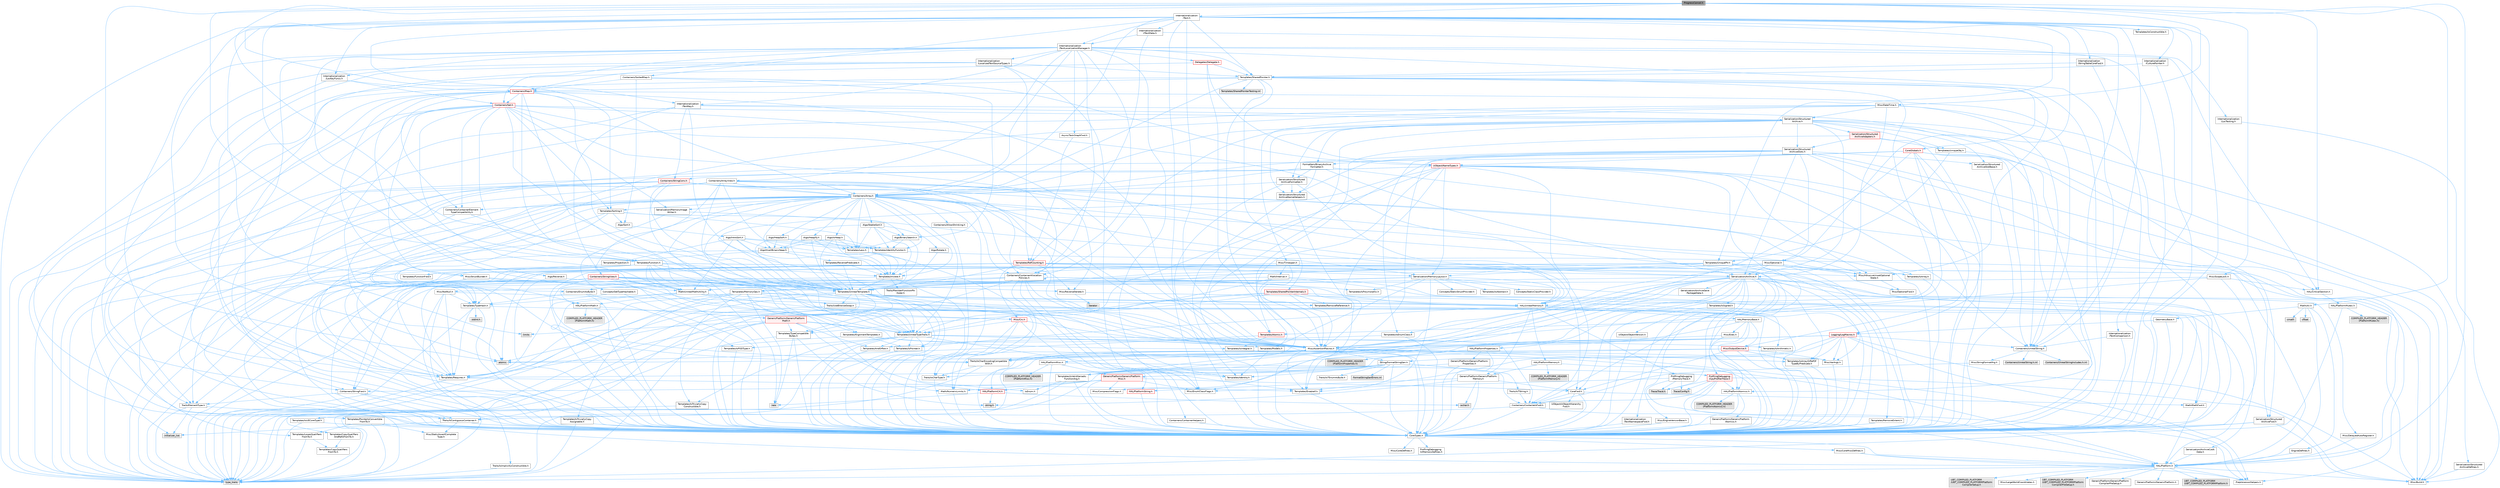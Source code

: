 digraph "ProgressCancel.h"
{
 // INTERACTIVE_SVG=YES
 // LATEX_PDF_SIZE
  bgcolor="transparent";
  edge [fontname=Helvetica,fontsize=10,labelfontname=Helvetica,labelfontsize=10];
  node [fontname=Helvetica,fontsize=10,shape=box,height=0.2,width=0.4];
  Node1 [id="Node000001",label="ProgressCancel.h",height=0.2,width=0.4,color="gray40", fillcolor="grey60", style="filled", fontcolor="black",tooltip=" "];
  Node1 -> Node2 [id="edge1_Node000001_Node000002",color="steelblue1",style="solid",tooltip=" "];
  Node2 [id="Node000002",label="Containers/Array.h",height=0.2,width=0.4,color="grey40", fillcolor="white", style="filled",URL="$df/dd0/Array_8h.html",tooltip=" "];
  Node2 -> Node3 [id="edge2_Node000002_Node000003",color="steelblue1",style="solid",tooltip=" "];
  Node3 [id="Node000003",label="CoreTypes.h",height=0.2,width=0.4,color="grey40", fillcolor="white", style="filled",URL="$dc/dec/CoreTypes_8h.html",tooltip=" "];
  Node3 -> Node4 [id="edge3_Node000003_Node000004",color="steelblue1",style="solid",tooltip=" "];
  Node4 [id="Node000004",label="HAL/Platform.h",height=0.2,width=0.4,color="grey40", fillcolor="white", style="filled",URL="$d9/dd0/Platform_8h.html",tooltip=" "];
  Node4 -> Node5 [id="edge4_Node000004_Node000005",color="steelblue1",style="solid",tooltip=" "];
  Node5 [id="Node000005",label="Misc/Build.h",height=0.2,width=0.4,color="grey40", fillcolor="white", style="filled",URL="$d3/dbb/Build_8h.html",tooltip=" "];
  Node4 -> Node6 [id="edge5_Node000004_Node000006",color="steelblue1",style="solid",tooltip=" "];
  Node6 [id="Node000006",label="Misc/LargeWorldCoordinates.h",height=0.2,width=0.4,color="grey40", fillcolor="white", style="filled",URL="$d2/dcb/LargeWorldCoordinates_8h.html",tooltip=" "];
  Node4 -> Node7 [id="edge6_Node000004_Node000007",color="steelblue1",style="solid",tooltip=" "];
  Node7 [id="Node000007",label="type_traits",height=0.2,width=0.4,color="grey60", fillcolor="#E0E0E0", style="filled",tooltip=" "];
  Node4 -> Node8 [id="edge7_Node000004_Node000008",color="steelblue1",style="solid",tooltip=" "];
  Node8 [id="Node000008",label="PreprocessorHelpers.h",height=0.2,width=0.4,color="grey40", fillcolor="white", style="filled",URL="$db/ddb/PreprocessorHelpers_8h.html",tooltip=" "];
  Node4 -> Node9 [id="edge8_Node000004_Node000009",color="steelblue1",style="solid",tooltip=" "];
  Node9 [id="Node000009",label="UBT_COMPILED_PLATFORM\l/UBT_COMPILED_PLATFORMPlatform\lCompilerPreSetup.h",height=0.2,width=0.4,color="grey60", fillcolor="#E0E0E0", style="filled",tooltip=" "];
  Node4 -> Node10 [id="edge9_Node000004_Node000010",color="steelblue1",style="solid",tooltip=" "];
  Node10 [id="Node000010",label="GenericPlatform/GenericPlatform\lCompilerPreSetup.h",height=0.2,width=0.4,color="grey40", fillcolor="white", style="filled",URL="$d9/dc8/GenericPlatformCompilerPreSetup_8h.html",tooltip=" "];
  Node4 -> Node11 [id="edge10_Node000004_Node000011",color="steelblue1",style="solid",tooltip=" "];
  Node11 [id="Node000011",label="GenericPlatform/GenericPlatform.h",height=0.2,width=0.4,color="grey40", fillcolor="white", style="filled",URL="$d6/d84/GenericPlatform_8h.html",tooltip=" "];
  Node4 -> Node12 [id="edge11_Node000004_Node000012",color="steelblue1",style="solid",tooltip=" "];
  Node12 [id="Node000012",label="UBT_COMPILED_PLATFORM\l/UBT_COMPILED_PLATFORMPlatform.h",height=0.2,width=0.4,color="grey60", fillcolor="#E0E0E0", style="filled",tooltip=" "];
  Node4 -> Node13 [id="edge12_Node000004_Node000013",color="steelblue1",style="solid",tooltip=" "];
  Node13 [id="Node000013",label="UBT_COMPILED_PLATFORM\l/UBT_COMPILED_PLATFORMPlatform\lCompilerSetup.h",height=0.2,width=0.4,color="grey60", fillcolor="#E0E0E0", style="filled",tooltip=" "];
  Node3 -> Node14 [id="edge13_Node000003_Node000014",color="steelblue1",style="solid",tooltip=" "];
  Node14 [id="Node000014",label="ProfilingDebugging\l/UMemoryDefines.h",height=0.2,width=0.4,color="grey40", fillcolor="white", style="filled",URL="$d2/da2/UMemoryDefines_8h.html",tooltip=" "];
  Node3 -> Node15 [id="edge14_Node000003_Node000015",color="steelblue1",style="solid",tooltip=" "];
  Node15 [id="Node000015",label="Misc/CoreMiscDefines.h",height=0.2,width=0.4,color="grey40", fillcolor="white", style="filled",URL="$da/d38/CoreMiscDefines_8h.html",tooltip=" "];
  Node15 -> Node4 [id="edge15_Node000015_Node000004",color="steelblue1",style="solid",tooltip=" "];
  Node15 -> Node8 [id="edge16_Node000015_Node000008",color="steelblue1",style="solid",tooltip=" "];
  Node3 -> Node16 [id="edge17_Node000003_Node000016",color="steelblue1",style="solid",tooltip=" "];
  Node16 [id="Node000016",label="Misc/CoreDefines.h",height=0.2,width=0.4,color="grey40", fillcolor="white", style="filled",URL="$d3/dd2/CoreDefines_8h.html",tooltip=" "];
  Node2 -> Node17 [id="edge18_Node000002_Node000017",color="steelblue1",style="solid",tooltip=" "];
  Node17 [id="Node000017",label="Misc/AssertionMacros.h",height=0.2,width=0.4,color="grey40", fillcolor="white", style="filled",URL="$d0/dfa/AssertionMacros_8h.html",tooltip=" "];
  Node17 -> Node3 [id="edge19_Node000017_Node000003",color="steelblue1",style="solid",tooltip=" "];
  Node17 -> Node4 [id="edge20_Node000017_Node000004",color="steelblue1",style="solid",tooltip=" "];
  Node17 -> Node18 [id="edge21_Node000017_Node000018",color="steelblue1",style="solid",tooltip=" "];
  Node18 [id="Node000018",label="HAL/PlatformMisc.h",height=0.2,width=0.4,color="grey40", fillcolor="white", style="filled",URL="$d0/df5/PlatformMisc_8h.html",tooltip=" "];
  Node18 -> Node3 [id="edge22_Node000018_Node000003",color="steelblue1",style="solid",tooltip=" "];
  Node18 -> Node19 [id="edge23_Node000018_Node000019",color="steelblue1",style="solid",tooltip=" "];
  Node19 [id="Node000019",label="GenericPlatform/GenericPlatform\lMisc.h",height=0.2,width=0.4,color="red", fillcolor="#FFF0F0", style="filled",URL="$db/d9a/GenericPlatformMisc_8h.html",tooltip=" "];
  Node19 -> Node20 [id="edge24_Node000019_Node000020",color="steelblue1",style="solid",tooltip=" "];
  Node20 [id="Node000020",label="Containers/StringFwd.h",height=0.2,width=0.4,color="grey40", fillcolor="white", style="filled",URL="$df/d37/StringFwd_8h.html",tooltip=" "];
  Node20 -> Node3 [id="edge25_Node000020_Node000003",color="steelblue1",style="solid",tooltip=" "];
  Node20 -> Node21 [id="edge26_Node000020_Node000021",color="steelblue1",style="solid",tooltip=" "];
  Node21 [id="Node000021",label="Traits/ElementType.h",height=0.2,width=0.4,color="grey40", fillcolor="white", style="filled",URL="$d5/d4f/ElementType_8h.html",tooltip=" "];
  Node21 -> Node4 [id="edge27_Node000021_Node000004",color="steelblue1",style="solid",tooltip=" "];
  Node21 -> Node22 [id="edge28_Node000021_Node000022",color="steelblue1",style="solid",tooltip=" "];
  Node22 [id="Node000022",label="initializer_list",height=0.2,width=0.4,color="grey60", fillcolor="#E0E0E0", style="filled",tooltip=" "];
  Node21 -> Node7 [id="edge29_Node000021_Node000007",color="steelblue1",style="solid",tooltip=" "];
  Node20 -> Node23 [id="edge30_Node000020_Node000023",color="steelblue1",style="solid",tooltip=" "];
  Node23 [id="Node000023",label="Traits/IsContiguousContainer.h",height=0.2,width=0.4,color="grey40", fillcolor="white", style="filled",URL="$d5/d3c/IsContiguousContainer_8h.html",tooltip=" "];
  Node23 -> Node3 [id="edge31_Node000023_Node000003",color="steelblue1",style="solid",tooltip=" "];
  Node23 -> Node24 [id="edge32_Node000023_Node000024",color="steelblue1",style="solid",tooltip=" "];
  Node24 [id="Node000024",label="Misc/StaticAssertComplete\lType.h",height=0.2,width=0.4,color="grey40", fillcolor="white", style="filled",URL="$d5/d4e/StaticAssertCompleteType_8h.html",tooltip=" "];
  Node23 -> Node22 [id="edge33_Node000023_Node000022",color="steelblue1",style="solid",tooltip=" "];
  Node19 -> Node25 [id="edge34_Node000019_Node000025",color="steelblue1",style="solid",tooltip=" "];
  Node25 [id="Node000025",label="CoreFwd.h",height=0.2,width=0.4,color="grey40", fillcolor="white", style="filled",URL="$d1/d1e/CoreFwd_8h.html",tooltip=" "];
  Node25 -> Node3 [id="edge35_Node000025_Node000003",color="steelblue1",style="solid",tooltip=" "];
  Node25 -> Node26 [id="edge36_Node000025_Node000026",color="steelblue1",style="solid",tooltip=" "];
  Node26 [id="Node000026",label="Containers/ContainersFwd.h",height=0.2,width=0.4,color="grey40", fillcolor="white", style="filled",URL="$d4/d0a/ContainersFwd_8h.html",tooltip=" "];
  Node26 -> Node4 [id="edge37_Node000026_Node000004",color="steelblue1",style="solid",tooltip=" "];
  Node26 -> Node3 [id="edge38_Node000026_Node000003",color="steelblue1",style="solid",tooltip=" "];
  Node26 -> Node23 [id="edge39_Node000026_Node000023",color="steelblue1",style="solid",tooltip=" "];
  Node25 -> Node27 [id="edge40_Node000025_Node000027",color="steelblue1",style="solid",tooltip=" "];
  Node27 [id="Node000027",label="Math/MathFwd.h",height=0.2,width=0.4,color="grey40", fillcolor="white", style="filled",URL="$d2/d10/MathFwd_8h.html",tooltip=" "];
  Node27 -> Node4 [id="edge41_Node000027_Node000004",color="steelblue1",style="solid",tooltip=" "];
  Node25 -> Node28 [id="edge42_Node000025_Node000028",color="steelblue1",style="solid",tooltip=" "];
  Node28 [id="Node000028",label="UObject/UObjectHierarchy\lFwd.h",height=0.2,width=0.4,color="grey40", fillcolor="white", style="filled",URL="$d3/d13/UObjectHierarchyFwd_8h.html",tooltip=" "];
  Node19 -> Node3 [id="edge43_Node000019_Node000003",color="steelblue1",style="solid",tooltip=" "];
  Node19 -> Node30 [id="edge44_Node000019_Node000030",color="steelblue1",style="solid",tooltip=" "];
  Node30 [id="Node000030",label="HAL/PlatformCrt.h",height=0.2,width=0.4,color="red", fillcolor="#FFF0F0", style="filled",URL="$d8/d75/PlatformCrt_8h.html",tooltip=" "];
  Node30 -> Node31 [id="edge45_Node000030_Node000031",color="steelblue1",style="solid",tooltip=" "];
  Node31 [id="Node000031",label="new",height=0.2,width=0.4,color="grey60", fillcolor="#E0E0E0", style="filled",tooltip=" "];
  Node30 -> Node32 [id="edge46_Node000030_Node000032",color="steelblue1",style="solid",tooltip=" "];
  Node32 [id="Node000032",label="wchar.h",height=0.2,width=0.4,color="grey60", fillcolor="#E0E0E0", style="filled",tooltip=" "];
  Node30 -> Node39 [id="edge47_Node000030_Node000039",color="steelblue1",style="solid",tooltip=" "];
  Node39 [id="Node000039",label="string.h",height=0.2,width=0.4,color="grey60", fillcolor="#E0E0E0", style="filled",tooltip=" "];
  Node19 -> Node40 [id="edge48_Node000019_Node000040",color="steelblue1",style="solid",tooltip=" "];
  Node40 [id="Node000040",label="Math/NumericLimits.h",height=0.2,width=0.4,color="grey40", fillcolor="white", style="filled",URL="$df/d1b/NumericLimits_8h.html",tooltip=" "];
  Node40 -> Node3 [id="edge49_Node000040_Node000003",color="steelblue1",style="solid",tooltip=" "];
  Node19 -> Node41 [id="edge50_Node000019_Node000041",color="steelblue1",style="solid",tooltip=" "];
  Node41 [id="Node000041",label="Misc/CompressionFlags.h",height=0.2,width=0.4,color="grey40", fillcolor="white", style="filled",URL="$d9/d76/CompressionFlags_8h.html",tooltip=" "];
  Node19 -> Node42 [id="edge51_Node000019_Node000042",color="steelblue1",style="solid",tooltip=" "];
  Node42 [id="Node000042",label="Misc/EnumClassFlags.h",height=0.2,width=0.4,color="grey40", fillcolor="white", style="filled",URL="$d8/de7/EnumClassFlags_8h.html",tooltip=" "];
  Node18 -> Node45 [id="edge52_Node000018_Node000045",color="steelblue1",style="solid",tooltip=" "];
  Node45 [id="Node000045",label="COMPILED_PLATFORM_HEADER\l(PlatformMisc.h)",height=0.2,width=0.4,color="grey60", fillcolor="#E0E0E0", style="filled",tooltip=" "];
  Node18 -> Node46 [id="edge53_Node000018_Node000046",color="steelblue1",style="solid",tooltip=" "];
  Node46 [id="Node000046",label="ProfilingDebugging\l/CpuProfilerTrace.h",height=0.2,width=0.4,color="red", fillcolor="#FFF0F0", style="filled",URL="$da/dcb/CpuProfilerTrace_8h.html",tooltip=" "];
  Node46 -> Node3 [id="edge54_Node000046_Node000003",color="steelblue1",style="solid",tooltip=" "];
  Node46 -> Node26 [id="edge55_Node000046_Node000026",color="steelblue1",style="solid",tooltip=" "];
  Node46 -> Node47 [id="edge56_Node000046_Node000047",color="steelblue1",style="solid",tooltip=" "];
  Node47 [id="Node000047",label="HAL/PlatformAtomics.h",height=0.2,width=0.4,color="grey40", fillcolor="white", style="filled",URL="$d3/d36/PlatformAtomics_8h.html",tooltip=" "];
  Node47 -> Node3 [id="edge57_Node000047_Node000003",color="steelblue1",style="solid",tooltip=" "];
  Node47 -> Node48 [id="edge58_Node000047_Node000048",color="steelblue1",style="solid",tooltip=" "];
  Node48 [id="Node000048",label="GenericPlatform/GenericPlatform\lAtomics.h",height=0.2,width=0.4,color="grey40", fillcolor="white", style="filled",URL="$da/d72/GenericPlatformAtomics_8h.html",tooltip=" "];
  Node48 -> Node3 [id="edge59_Node000048_Node000003",color="steelblue1",style="solid",tooltip=" "];
  Node47 -> Node49 [id="edge60_Node000047_Node000049",color="steelblue1",style="solid",tooltip=" "];
  Node49 [id="Node000049",label="COMPILED_PLATFORM_HEADER\l(PlatformAtomics.h)",height=0.2,width=0.4,color="grey60", fillcolor="#E0E0E0", style="filled",tooltip=" "];
  Node46 -> Node8 [id="edge61_Node000046_Node000008",color="steelblue1",style="solid",tooltip=" "];
  Node46 -> Node5 [id="edge62_Node000046_Node000005",color="steelblue1",style="solid",tooltip=" "];
  Node46 -> Node50 [id="edge63_Node000046_Node000050",color="steelblue1",style="solid",tooltip=" "];
  Node50 [id="Node000050",label="Trace/Config.h",height=0.2,width=0.4,color="grey60", fillcolor="#E0E0E0", style="filled",tooltip=" "];
  Node46 -> Node53 [id="edge64_Node000046_Node000053",color="steelblue1",style="solid",tooltip=" "];
  Node53 [id="Node000053",label="Trace/Trace.h",height=0.2,width=0.4,color="grey60", fillcolor="#E0E0E0", style="filled",tooltip=" "];
  Node17 -> Node8 [id="edge65_Node000017_Node000008",color="steelblue1",style="solid",tooltip=" "];
  Node17 -> Node54 [id="edge66_Node000017_Node000054",color="steelblue1",style="solid",tooltip=" "];
  Node54 [id="Node000054",label="Templates/EnableIf.h",height=0.2,width=0.4,color="grey40", fillcolor="white", style="filled",URL="$d7/d60/EnableIf_8h.html",tooltip=" "];
  Node54 -> Node3 [id="edge67_Node000054_Node000003",color="steelblue1",style="solid",tooltip=" "];
  Node17 -> Node55 [id="edge68_Node000017_Node000055",color="steelblue1",style="solid",tooltip=" "];
  Node55 [id="Node000055",label="Templates/IsArrayOrRefOf\lTypeByPredicate.h",height=0.2,width=0.4,color="grey40", fillcolor="white", style="filled",URL="$d6/da1/IsArrayOrRefOfTypeByPredicate_8h.html",tooltip=" "];
  Node55 -> Node3 [id="edge69_Node000055_Node000003",color="steelblue1",style="solid",tooltip=" "];
  Node17 -> Node56 [id="edge70_Node000017_Node000056",color="steelblue1",style="solid",tooltip=" "];
  Node56 [id="Node000056",label="Templates/IsValidVariadic\lFunctionArg.h",height=0.2,width=0.4,color="grey40", fillcolor="white", style="filled",URL="$d0/dc8/IsValidVariadicFunctionArg_8h.html",tooltip=" "];
  Node56 -> Node3 [id="edge71_Node000056_Node000003",color="steelblue1",style="solid",tooltip=" "];
  Node56 -> Node57 [id="edge72_Node000056_Node000057",color="steelblue1",style="solid",tooltip=" "];
  Node57 [id="Node000057",label="IsEnum.h",height=0.2,width=0.4,color="grey40", fillcolor="white", style="filled",URL="$d4/de5/IsEnum_8h.html",tooltip=" "];
  Node56 -> Node7 [id="edge73_Node000056_Node000007",color="steelblue1",style="solid",tooltip=" "];
  Node17 -> Node58 [id="edge74_Node000017_Node000058",color="steelblue1",style="solid",tooltip=" "];
  Node58 [id="Node000058",label="Traits/IsCharEncodingCompatible\lWith.h",height=0.2,width=0.4,color="grey40", fillcolor="white", style="filled",URL="$df/dd1/IsCharEncodingCompatibleWith_8h.html",tooltip=" "];
  Node58 -> Node7 [id="edge75_Node000058_Node000007",color="steelblue1",style="solid",tooltip=" "];
  Node58 -> Node59 [id="edge76_Node000058_Node000059",color="steelblue1",style="solid",tooltip=" "];
  Node59 [id="Node000059",label="Traits/IsCharType.h",height=0.2,width=0.4,color="grey40", fillcolor="white", style="filled",URL="$db/d51/IsCharType_8h.html",tooltip=" "];
  Node59 -> Node3 [id="edge77_Node000059_Node000003",color="steelblue1",style="solid",tooltip=" "];
  Node17 -> Node60 [id="edge78_Node000017_Node000060",color="steelblue1",style="solid",tooltip=" "];
  Node60 [id="Node000060",label="Misc/VarArgs.h",height=0.2,width=0.4,color="grey40", fillcolor="white", style="filled",URL="$d5/d6f/VarArgs_8h.html",tooltip=" "];
  Node60 -> Node3 [id="edge79_Node000060_Node000003",color="steelblue1",style="solid",tooltip=" "];
  Node17 -> Node61 [id="edge80_Node000017_Node000061",color="steelblue1",style="solid",tooltip=" "];
  Node61 [id="Node000061",label="String/FormatStringSan.h",height=0.2,width=0.4,color="grey40", fillcolor="white", style="filled",URL="$d3/d8b/FormatStringSan_8h.html",tooltip=" "];
  Node61 -> Node7 [id="edge81_Node000061_Node000007",color="steelblue1",style="solid",tooltip=" "];
  Node61 -> Node3 [id="edge82_Node000061_Node000003",color="steelblue1",style="solid",tooltip=" "];
  Node61 -> Node62 [id="edge83_Node000061_Node000062",color="steelblue1",style="solid",tooltip=" "];
  Node62 [id="Node000062",label="Templates/Requires.h",height=0.2,width=0.4,color="grey40", fillcolor="white", style="filled",URL="$dc/d96/Requires_8h.html",tooltip=" "];
  Node62 -> Node54 [id="edge84_Node000062_Node000054",color="steelblue1",style="solid",tooltip=" "];
  Node62 -> Node7 [id="edge85_Node000062_Node000007",color="steelblue1",style="solid",tooltip=" "];
  Node61 -> Node63 [id="edge86_Node000061_Node000063",color="steelblue1",style="solid",tooltip=" "];
  Node63 [id="Node000063",label="Templates/Identity.h",height=0.2,width=0.4,color="grey40", fillcolor="white", style="filled",URL="$d0/dd5/Identity_8h.html",tooltip=" "];
  Node61 -> Node56 [id="edge87_Node000061_Node000056",color="steelblue1",style="solid",tooltip=" "];
  Node61 -> Node59 [id="edge88_Node000061_Node000059",color="steelblue1",style="solid",tooltip=" "];
  Node61 -> Node64 [id="edge89_Node000061_Node000064",color="steelblue1",style="solid",tooltip=" "];
  Node64 [id="Node000064",label="Traits/IsTEnumAsByte.h",height=0.2,width=0.4,color="grey40", fillcolor="white", style="filled",URL="$d1/de6/IsTEnumAsByte_8h.html",tooltip=" "];
  Node61 -> Node65 [id="edge90_Node000061_Node000065",color="steelblue1",style="solid",tooltip=" "];
  Node65 [id="Node000065",label="Traits/IsTString.h",height=0.2,width=0.4,color="grey40", fillcolor="white", style="filled",URL="$d0/df8/IsTString_8h.html",tooltip=" "];
  Node65 -> Node26 [id="edge91_Node000065_Node000026",color="steelblue1",style="solid",tooltip=" "];
  Node61 -> Node26 [id="edge92_Node000061_Node000026",color="steelblue1",style="solid",tooltip=" "];
  Node61 -> Node66 [id="edge93_Node000061_Node000066",color="steelblue1",style="solid",tooltip=" "];
  Node66 [id="Node000066",label="FormatStringSanErrors.inl",height=0.2,width=0.4,color="grey60", fillcolor="#E0E0E0", style="filled",tooltip=" "];
  Node17 -> Node67 [id="edge94_Node000017_Node000067",color="steelblue1",style="solid",tooltip=" "];
  Node67 [id="Node000067",label="atomic",height=0.2,width=0.4,color="grey60", fillcolor="#E0E0E0", style="filled",tooltip=" "];
  Node2 -> Node68 [id="edge95_Node000002_Node000068",color="steelblue1",style="solid",tooltip=" "];
  Node68 [id="Node000068",label="Misc/IntrusiveUnsetOptional\lState.h",height=0.2,width=0.4,color="grey40", fillcolor="white", style="filled",URL="$d2/d0a/IntrusiveUnsetOptionalState_8h.html",tooltip=" "];
  Node68 -> Node69 [id="edge96_Node000068_Node000069",color="steelblue1",style="solid",tooltip=" "];
  Node69 [id="Node000069",label="Misc/OptionalFwd.h",height=0.2,width=0.4,color="grey40", fillcolor="white", style="filled",URL="$dc/d50/OptionalFwd_8h.html",tooltip=" "];
  Node2 -> Node70 [id="edge97_Node000002_Node000070",color="steelblue1",style="solid",tooltip=" "];
  Node70 [id="Node000070",label="Misc/ReverseIterate.h",height=0.2,width=0.4,color="grey40", fillcolor="white", style="filled",URL="$db/de3/ReverseIterate_8h.html",tooltip=" "];
  Node70 -> Node4 [id="edge98_Node000070_Node000004",color="steelblue1",style="solid",tooltip=" "];
  Node70 -> Node71 [id="edge99_Node000070_Node000071",color="steelblue1",style="solid",tooltip=" "];
  Node71 [id="Node000071",label="iterator",height=0.2,width=0.4,color="grey60", fillcolor="#E0E0E0", style="filled",tooltip=" "];
  Node2 -> Node72 [id="edge100_Node000002_Node000072",color="steelblue1",style="solid",tooltip=" "];
  Node72 [id="Node000072",label="HAL/UnrealMemory.h",height=0.2,width=0.4,color="grey40", fillcolor="white", style="filled",URL="$d9/d96/UnrealMemory_8h.html",tooltip=" "];
  Node72 -> Node3 [id="edge101_Node000072_Node000003",color="steelblue1",style="solid",tooltip=" "];
  Node72 -> Node73 [id="edge102_Node000072_Node000073",color="steelblue1",style="solid",tooltip=" "];
  Node73 [id="Node000073",label="GenericPlatform/GenericPlatform\lMemory.h",height=0.2,width=0.4,color="grey40", fillcolor="white", style="filled",URL="$dd/d22/GenericPlatformMemory_8h.html",tooltip=" "];
  Node73 -> Node25 [id="edge103_Node000073_Node000025",color="steelblue1",style="solid",tooltip=" "];
  Node73 -> Node3 [id="edge104_Node000073_Node000003",color="steelblue1",style="solid",tooltip=" "];
  Node73 -> Node74 [id="edge105_Node000073_Node000074",color="steelblue1",style="solid",tooltip=" "];
  Node74 [id="Node000074",label="HAL/PlatformString.h",height=0.2,width=0.4,color="red", fillcolor="#FFF0F0", style="filled",URL="$db/db5/PlatformString_8h.html",tooltip=" "];
  Node74 -> Node3 [id="edge106_Node000074_Node000003",color="steelblue1",style="solid",tooltip=" "];
  Node73 -> Node39 [id="edge107_Node000073_Node000039",color="steelblue1",style="solid",tooltip=" "];
  Node73 -> Node32 [id="edge108_Node000073_Node000032",color="steelblue1",style="solid",tooltip=" "];
  Node72 -> Node76 [id="edge109_Node000072_Node000076",color="steelblue1",style="solid",tooltip=" "];
  Node76 [id="Node000076",label="HAL/MemoryBase.h",height=0.2,width=0.4,color="grey40", fillcolor="white", style="filled",URL="$d6/d9f/MemoryBase_8h.html",tooltip=" "];
  Node76 -> Node3 [id="edge110_Node000076_Node000003",color="steelblue1",style="solid",tooltip=" "];
  Node76 -> Node47 [id="edge111_Node000076_Node000047",color="steelblue1",style="solid",tooltip=" "];
  Node76 -> Node30 [id="edge112_Node000076_Node000030",color="steelblue1",style="solid",tooltip=" "];
  Node76 -> Node77 [id="edge113_Node000076_Node000077",color="steelblue1",style="solid",tooltip=" "];
  Node77 [id="Node000077",label="Misc/Exec.h",height=0.2,width=0.4,color="grey40", fillcolor="white", style="filled",URL="$de/ddb/Exec_8h.html",tooltip=" "];
  Node77 -> Node3 [id="edge114_Node000077_Node000003",color="steelblue1",style="solid",tooltip=" "];
  Node77 -> Node17 [id="edge115_Node000077_Node000017",color="steelblue1",style="solid",tooltip=" "];
  Node76 -> Node78 [id="edge116_Node000076_Node000078",color="steelblue1",style="solid",tooltip=" "];
  Node78 [id="Node000078",label="Misc/OutputDevice.h",height=0.2,width=0.4,color="red", fillcolor="#FFF0F0", style="filled",URL="$d7/d32/OutputDevice_8h.html",tooltip=" "];
  Node78 -> Node25 [id="edge117_Node000078_Node000025",color="steelblue1",style="solid",tooltip=" "];
  Node78 -> Node3 [id="edge118_Node000078_Node000003",color="steelblue1",style="solid",tooltip=" "];
  Node78 -> Node60 [id="edge119_Node000078_Node000060",color="steelblue1",style="solid",tooltip=" "];
  Node78 -> Node55 [id="edge120_Node000078_Node000055",color="steelblue1",style="solid",tooltip=" "];
  Node78 -> Node56 [id="edge121_Node000078_Node000056",color="steelblue1",style="solid",tooltip=" "];
  Node78 -> Node58 [id="edge122_Node000078_Node000058",color="steelblue1",style="solid",tooltip=" "];
  Node76 -> Node80 [id="edge123_Node000076_Node000080",color="steelblue1",style="solid",tooltip=" "];
  Node80 [id="Node000080",label="Templates/Atomic.h",height=0.2,width=0.4,color="red", fillcolor="#FFF0F0", style="filled",URL="$d3/d91/Atomic_8h.html",tooltip=" "];
  Node80 -> Node83 [id="edge124_Node000080_Node000083",color="steelblue1",style="solid",tooltip=" "];
  Node83 [id="Node000083",label="Templates/IsIntegral.h",height=0.2,width=0.4,color="grey40", fillcolor="white", style="filled",URL="$da/d64/IsIntegral_8h.html",tooltip=" "];
  Node83 -> Node3 [id="edge125_Node000083_Node000003",color="steelblue1",style="solid",tooltip=" "];
  Node80 -> Node67 [id="edge126_Node000080_Node000067",color="steelblue1",style="solid",tooltip=" "];
  Node72 -> Node89 [id="edge127_Node000072_Node000089",color="steelblue1",style="solid",tooltip=" "];
  Node89 [id="Node000089",label="HAL/PlatformMemory.h",height=0.2,width=0.4,color="grey40", fillcolor="white", style="filled",URL="$de/d68/PlatformMemory_8h.html",tooltip=" "];
  Node89 -> Node3 [id="edge128_Node000089_Node000003",color="steelblue1",style="solid",tooltip=" "];
  Node89 -> Node73 [id="edge129_Node000089_Node000073",color="steelblue1",style="solid",tooltip=" "];
  Node89 -> Node90 [id="edge130_Node000089_Node000090",color="steelblue1",style="solid",tooltip=" "];
  Node90 [id="Node000090",label="COMPILED_PLATFORM_HEADER\l(PlatformMemory.h)",height=0.2,width=0.4,color="grey60", fillcolor="#E0E0E0", style="filled",tooltip=" "];
  Node72 -> Node91 [id="edge131_Node000072_Node000091",color="steelblue1",style="solid",tooltip=" "];
  Node91 [id="Node000091",label="ProfilingDebugging\l/MemoryTrace.h",height=0.2,width=0.4,color="grey40", fillcolor="white", style="filled",URL="$da/dd7/MemoryTrace_8h.html",tooltip=" "];
  Node91 -> Node4 [id="edge132_Node000091_Node000004",color="steelblue1",style="solid",tooltip=" "];
  Node91 -> Node42 [id="edge133_Node000091_Node000042",color="steelblue1",style="solid",tooltip=" "];
  Node91 -> Node50 [id="edge134_Node000091_Node000050",color="steelblue1",style="solid",tooltip=" "];
  Node91 -> Node53 [id="edge135_Node000091_Node000053",color="steelblue1",style="solid",tooltip=" "];
  Node72 -> Node92 [id="edge136_Node000072_Node000092",color="steelblue1",style="solid",tooltip=" "];
  Node92 [id="Node000092",label="Templates/IsPointer.h",height=0.2,width=0.4,color="grey40", fillcolor="white", style="filled",URL="$d7/d05/IsPointer_8h.html",tooltip=" "];
  Node92 -> Node3 [id="edge137_Node000092_Node000003",color="steelblue1",style="solid",tooltip=" "];
  Node2 -> Node93 [id="edge138_Node000002_Node000093",color="steelblue1",style="solid",tooltip=" "];
  Node93 [id="Node000093",label="Templates/UnrealTypeTraits.h",height=0.2,width=0.4,color="grey40", fillcolor="white", style="filled",URL="$d2/d2d/UnrealTypeTraits_8h.html",tooltip=" "];
  Node93 -> Node3 [id="edge139_Node000093_Node000003",color="steelblue1",style="solid",tooltip=" "];
  Node93 -> Node92 [id="edge140_Node000093_Node000092",color="steelblue1",style="solid",tooltip=" "];
  Node93 -> Node17 [id="edge141_Node000093_Node000017",color="steelblue1",style="solid",tooltip=" "];
  Node93 -> Node85 [id="edge142_Node000093_Node000085",color="steelblue1",style="solid",tooltip=" "];
  Node85 [id="Node000085",label="Templates/AndOrNot.h",height=0.2,width=0.4,color="grey40", fillcolor="white", style="filled",URL="$db/d0a/AndOrNot_8h.html",tooltip=" "];
  Node85 -> Node3 [id="edge143_Node000085_Node000003",color="steelblue1",style="solid",tooltip=" "];
  Node93 -> Node54 [id="edge144_Node000093_Node000054",color="steelblue1",style="solid",tooltip=" "];
  Node93 -> Node94 [id="edge145_Node000093_Node000094",color="steelblue1",style="solid",tooltip=" "];
  Node94 [id="Node000094",label="Templates/IsArithmetic.h",height=0.2,width=0.4,color="grey40", fillcolor="white", style="filled",URL="$d2/d5d/IsArithmetic_8h.html",tooltip=" "];
  Node94 -> Node3 [id="edge146_Node000094_Node000003",color="steelblue1",style="solid",tooltip=" "];
  Node93 -> Node57 [id="edge147_Node000093_Node000057",color="steelblue1",style="solid",tooltip=" "];
  Node93 -> Node95 [id="edge148_Node000093_Node000095",color="steelblue1",style="solid",tooltip=" "];
  Node95 [id="Node000095",label="Templates/Models.h",height=0.2,width=0.4,color="grey40", fillcolor="white", style="filled",URL="$d3/d0c/Models_8h.html",tooltip=" "];
  Node95 -> Node63 [id="edge149_Node000095_Node000063",color="steelblue1",style="solid",tooltip=" "];
  Node93 -> Node96 [id="edge150_Node000093_Node000096",color="steelblue1",style="solid",tooltip=" "];
  Node96 [id="Node000096",label="Templates/IsPODType.h",height=0.2,width=0.4,color="grey40", fillcolor="white", style="filled",URL="$d7/db1/IsPODType_8h.html",tooltip=" "];
  Node96 -> Node3 [id="edge151_Node000096_Node000003",color="steelblue1",style="solid",tooltip=" "];
  Node93 -> Node97 [id="edge152_Node000093_Node000097",color="steelblue1",style="solid",tooltip=" "];
  Node97 [id="Node000097",label="Templates/IsUECoreType.h",height=0.2,width=0.4,color="grey40", fillcolor="white", style="filled",URL="$d1/db8/IsUECoreType_8h.html",tooltip=" "];
  Node97 -> Node3 [id="edge153_Node000097_Node000003",color="steelblue1",style="solid",tooltip=" "];
  Node97 -> Node7 [id="edge154_Node000097_Node000007",color="steelblue1",style="solid",tooltip=" "];
  Node93 -> Node86 [id="edge155_Node000093_Node000086",color="steelblue1",style="solid",tooltip=" "];
  Node86 [id="Node000086",label="Templates/IsTriviallyCopy\lConstructible.h",height=0.2,width=0.4,color="grey40", fillcolor="white", style="filled",URL="$d3/d78/IsTriviallyCopyConstructible_8h.html",tooltip=" "];
  Node86 -> Node3 [id="edge156_Node000086_Node000003",color="steelblue1",style="solid",tooltip=" "];
  Node86 -> Node7 [id="edge157_Node000086_Node000007",color="steelblue1",style="solid",tooltip=" "];
  Node2 -> Node98 [id="edge158_Node000002_Node000098",color="steelblue1",style="solid",tooltip=" "];
  Node98 [id="Node000098",label="Templates/UnrealTemplate.h",height=0.2,width=0.4,color="grey40", fillcolor="white", style="filled",URL="$d4/d24/UnrealTemplate_8h.html",tooltip=" "];
  Node98 -> Node3 [id="edge159_Node000098_Node000003",color="steelblue1",style="solid",tooltip=" "];
  Node98 -> Node92 [id="edge160_Node000098_Node000092",color="steelblue1",style="solid",tooltip=" "];
  Node98 -> Node72 [id="edge161_Node000098_Node000072",color="steelblue1",style="solid",tooltip=" "];
  Node98 -> Node99 [id="edge162_Node000098_Node000099",color="steelblue1",style="solid",tooltip=" "];
  Node99 [id="Node000099",label="Templates/CopyQualifiers\lAndRefsFromTo.h",height=0.2,width=0.4,color="grey40", fillcolor="white", style="filled",URL="$d3/db3/CopyQualifiersAndRefsFromTo_8h.html",tooltip=" "];
  Node99 -> Node100 [id="edge163_Node000099_Node000100",color="steelblue1",style="solid",tooltip=" "];
  Node100 [id="Node000100",label="Templates/CopyQualifiers\lFromTo.h",height=0.2,width=0.4,color="grey40", fillcolor="white", style="filled",URL="$d5/db4/CopyQualifiersFromTo_8h.html",tooltip=" "];
  Node98 -> Node93 [id="edge164_Node000098_Node000093",color="steelblue1",style="solid",tooltip=" "];
  Node98 -> Node101 [id="edge165_Node000098_Node000101",color="steelblue1",style="solid",tooltip=" "];
  Node101 [id="Node000101",label="Templates/RemoveReference.h",height=0.2,width=0.4,color="grey40", fillcolor="white", style="filled",URL="$da/dbe/RemoveReference_8h.html",tooltip=" "];
  Node101 -> Node3 [id="edge166_Node000101_Node000003",color="steelblue1",style="solid",tooltip=" "];
  Node98 -> Node62 [id="edge167_Node000098_Node000062",color="steelblue1",style="solid",tooltip=" "];
  Node98 -> Node102 [id="edge168_Node000098_Node000102",color="steelblue1",style="solid",tooltip=" "];
  Node102 [id="Node000102",label="Templates/TypeCompatible\lBytes.h",height=0.2,width=0.4,color="grey40", fillcolor="white", style="filled",URL="$df/d0a/TypeCompatibleBytes_8h.html",tooltip=" "];
  Node102 -> Node3 [id="edge169_Node000102_Node000003",color="steelblue1",style="solid",tooltip=" "];
  Node102 -> Node39 [id="edge170_Node000102_Node000039",color="steelblue1",style="solid",tooltip=" "];
  Node102 -> Node31 [id="edge171_Node000102_Node000031",color="steelblue1",style="solid",tooltip=" "];
  Node102 -> Node7 [id="edge172_Node000102_Node000007",color="steelblue1",style="solid",tooltip=" "];
  Node98 -> Node63 [id="edge173_Node000098_Node000063",color="steelblue1",style="solid",tooltip=" "];
  Node98 -> Node23 [id="edge174_Node000098_Node000023",color="steelblue1",style="solid",tooltip=" "];
  Node98 -> Node103 [id="edge175_Node000098_Node000103",color="steelblue1",style="solid",tooltip=" "];
  Node103 [id="Node000103",label="Traits/UseBitwiseSwap.h",height=0.2,width=0.4,color="grey40", fillcolor="white", style="filled",URL="$db/df3/UseBitwiseSwap_8h.html",tooltip=" "];
  Node103 -> Node3 [id="edge176_Node000103_Node000003",color="steelblue1",style="solid",tooltip=" "];
  Node103 -> Node7 [id="edge177_Node000103_Node000007",color="steelblue1",style="solid",tooltip=" "];
  Node98 -> Node7 [id="edge178_Node000098_Node000007",color="steelblue1",style="solid",tooltip=" "];
  Node2 -> Node104 [id="edge179_Node000002_Node000104",color="steelblue1",style="solid",tooltip=" "];
  Node104 [id="Node000104",label="Containers/AllowShrinking.h",height=0.2,width=0.4,color="grey40", fillcolor="white", style="filled",URL="$d7/d1a/AllowShrinking_8h.html",tooltip=" "];
  Node104 -> Node3 [id="edge180_Node000104_Node000003",color="steelblue1",style="solid",tooltip=" "];
  Node2 -> Node105 [id="edge181_Node000002_Node000105",color="steelblue1",style="solid",tooltip=" "];
  Node105 [id="Node000105",label="Containers/ContainerAllocation\lPolicies.h",height=0.2,width=0.4,color="grey40", fillcolor="white", style="filled",URL="$d7/dff/ContainerAllocationPolicies_8h.html",tooltip=" "];
  Node105 -> Node3 [id="edge182_Node000105_Node000003",color="steelblue1",style="solid",tooltip=" "];
  Node105 -> Node106 [id="edge183_Node000105_Node000106",color="steelblue1",style="solid",tooltip=" "];
  Node106 [id="Node000106",label="Containers/ContainerHelpers.h",height=0.2,width=0.4,color="grey40", fillcolor="white", style="filled",URL="$d7/d33/ContainerHelpers_8h.html",tooltip=" "];
  Node106 -> Node3 [id="edge184_Node000106_Node000003",color="steelblue1",style="solid",tooltip=" "];
  Node105 -> Node105 [id="edge185_Node000105_Node000105",color="steelblue1",style="solid",tooltip=" "];
  Node105 -> Node107 [id="edge186_Node000105_Node000107",color="steelblue1",style="solid",tooltip=" "];
  Node107 [id="Node000107",label="HAL/PlatformMath.h",height=0.2,width=0.4,color="grey40", fillcolor="white", style="filled",URL="$dc/d53/PlatformMath_8h.html",tooltip=" "];
  Node107 -> Node3 [id="edge187_Node000107_Node000003",color="steelblue1",style="solid",tooltip=" "];
  Node107 -> Node108 [id="edge188_Node000107_Node000108",color="steelblue1",style="solid",tooltip=" "];
  Node108 [id="Node000108",label="GenericPlatform/GenericPlatform\lMath.h",height=0.2,width=0.4,color="red", fillcolor="#FFF0F0", style="filled",URL="$d5/d79/GenericPlatformMath_8h.html",tooltip=" "];
  Node108 -> Node3 [id="edge189_Node000108_Node000003",color="steelblue1",style="solid",tooltip=" "];
  Node108 -> Node26 [id="edge190_Node000108_Node000026",color="steelblue1",style="solid",tooltip=" "];
  Node108 -> Node30 [id="edge191_Node000108_Node000030",color="steelblue1",style="solid",tooltip=" "];
  Node108 -> Node85 [id="edge192_Node000108_Node000085",color="steelblue1",style="solid",tooltip=" "];
  Node108 -> Node93 [id="edge193_Node000108_Node000093",color="steelblue1",style="solid",tooltip=" "];
  Node108 -> Node62 [id="edge194_Node000108_Node000062",color="steelblue1",style="solid",tooltip=" "];
  Node108 -> Node102 [id="edge195_Node000108_Node000102",color="steelblue1",style="solid",tooltip=" "];
  Node108 -> Node113 [id="edge196_Node000108_Node000113",color="steelblue1",style="solid",tooltip=" "];
  Node113 [id="Node000113",label="limits",height=0.2,width=0.4,color="grey60", fillcolor="#E0E0E0", style="filled",tooltip=" "];
  Node108 -> Node7 [id="edge197_Node000108_Node000007",color="steelblue1",style="solid",tooltip=" "];
  Node107 -> Node114 [id="edge198_Node000107_Node000114",color="steelblue1",style="solid",tooltip=" "];
  Node114 [id="Node000114",label="COMPILED_PLATFORM_HEADER\l(PlatformMath.h)",height=0.2,width=0.4,color="grey60", fillcolor="#E0E0E0", style="filled",tooltip=" "];
  Node105 -> Node72 [id="edge199_Node000105_Node000072",color="steelblue1",style="solid",tooltip=" "];
  Node105 -> Node40 [id="edge200_Node000105_Node000040",color="steelblue1",style="solid",tooltip=" "];
  Node105 -> Node17 [id="edge201_Node000105_Node000017",color="steelblue1",style="solid",tooltip=" "];
  Node105 -> Node115 [id="edge202_Node000105_Node000115",color="steelblue1",style="solid",tooltip=" "];
  Node115 [id="Node000115",label="Templates/IsPolymorphic.h",height=0.2,width=0.4,color="grey40", fillcolor="white", style="filled",URL="$dc/d20/IsPolymorphic_8h.html",tooltip=" "];
  Node105 -> Node116 [id="edge203_Node000105_Node000116",color="steelblue1",style="solid",tooltip=" "];
  Node116 [id="Node000116",label="Templates/MemoryOps.h",height=0.2,width=0.4,color="grey40", fillcolor="white", style="filled",URL="$db/dea/MemoryOps_8h.html",tooltip=" "];
  Node116 -> Node3 [id="edge204_Node000116_Node000003",color="steelblue1",style="solid",tooltip=" "];
  Node116 -> Node72 [id="edge205_Node000116_Node000072",color="steelblue1",style="solid",tooltip=" "];
  Node116 -> Node87 [id="edge206_Node000116_Node000087",color="steelblue1",style="solid",tooltip=" "];
  Node87 [id="Node000087",label="Templates/IsTriviallyCopy\lAssignable.h",height=0.2,width=0.4,color="grey40", fillcolor="white", style="filled",URL="$d2/df2/IsTriviallyCopyAssignable_8h.html",tooltip=" "];
  Node87 -> Node3 [id="edge207_Node000087_Node000003",color="steelblue1",style="solid",tooltip=" "];
  Node87 -> Node7 [id="edge208_Node000087_Node000007",color="steelblue1",style="solid",tooltip=" "];
  Node116 -> Node86 [id="edge209_Node000116_Node000086",color="steelblue1",style="solid",tooltip=" "];
  Node116 -> Node62 [id="edge210_Node000116_Node000062",color="steelblue1",style="solid",tooltip=" "];
  Node116 -> Node93 [id="edge211_Node000116_Node000093",color="steelblue1",style="solid",tooltip=" "];
  Node116 -> Node103 [id="edge212_Node000116_Node000103",color="steelblue1",style="solid",tooltip=" "];
  Node116 -> Node31 [id="edge213_Node000116_Node000031",color="steelblue1",style="solid",tooltip=" "];
  Node116 -> Node7 [id="edge214_Node000116_Node000007",color="steelblue1",style="solid",tooltip=" "];
  Node105 -> Node102 [id="edge215_Node000105_Node000102",color="steelblue1",style="solid",tooltip=" "];
  Node105 -> Node7 [id="edge216_Node000105_Node000007",color="steelblue1",style="solid",tooltip=" "];
  Node2 -> Node117 [id="edge217_Node000002_Node000117",color="steelblue1",style="solid",tooltip=" "];
  Node117 [id="Node000117",label="Containers/ContainerElement\lTypeCompatibility.h",height=0.2,width=0.4,color="grey40", fillcolor="white", style="filled",URL="$df/ddf/ContainerElementTypeCompatibility_8h.html",tooltip=" "];
  Node117 -> Node3 [id="edge218_Node000117_Node000003",color="steelblue1",style="solid",tooltip=" "];
  Node117 -> Node93 [id="edge219_Node000117_Node000093",color="steelblue1",style="solid",tooltip=" "];
  Node2 -> Node118 [id="edge220_Node000002_Node000118",color="steelblue1",style="solid",tooltip=" "];
  Node118 [id="Node000118",label="Serialization/Archive.h",height=0.2,width=0.4,color="grey40", fillcolor="white", style="filled",URL="$d7/d3b/Archive_8h.html",tooltip=" "];
  Node118 -> Node25 [id="edge221_Node000118_Node000025",color="steelblue1",style="solid",tooltip=" "];
  Node118 -> Node3 [id="edge222_Node000118_Node000003",color="steelblue1",style="solid",tooltip=" "];
  Node118 -> Node119 [id="edge223_Node000118_Node000119",color="steelblue1",style="solid",tooltip=" "];
  Node119 [id="Node000119",label="HAL/PlatformProperties.h",height=0.2,width=0.4,color="grey40", fillcolor="white", style="filled",URL="$d9/db0/PlatformProperties_8h.html",tooltip=" "];
  Node119 -> Node3 [id="edge224_Node000119_Node000003",color="steelblue1",style="solid",tooltip=" "];
  Node119 -> Node120 [id="edge225_Node000119_Node000120",color="steelblue1",style="solid",tooltip=" "];
  Node120 [id="Node000120",label="GenericPlatform/GenericPlatform\lProperties.h",height=0.2,width=0.4,color="grey40", fillcolor="white", style="filled",URL="$d2/dcd/GenericPlatformProperties_8h.html",tooltip=" "];
  Node120 -> Node3 [id="edge226_Node000120_Node000003",color="steelblue1",style="solid",tooltip=" "];
  Node120 -> Node19 [id="edge227_Node000120_Node000019",color="steelblue1",style="solid",tooltip=" "];
  Node119 -> Node121 [id="edge228_Node000119_Node000121",color="steelblue1",style="solid",tooltip=" "];
  Node121 [id="Node000121",label="COMPILED_PLATFORM_HEADER\l(PlatformProperties.h)",height=0.2,width=0.4,color="grey60", fillcolor="#E0E0E0", style="filled",tooltip=" "];
  Node118 -> Node122 [id="edge229_Node000118_Node000122",color="steelblue1",style="solid",tooltip=" "];
  Node122 [id="Node000122",label="Internationalization\l/TextNamespaceFwd.h",height=0.2,width=0.4,color="grey40", fillcolor="white", style="filled",URL="$d8/d97/TextNamespaceFwd_8h.html",tooltip=" "];
  Node122 -> Node3 [id="edge230_Node000122_Node000003",color="steelblue1",style="solid",tooltip=" "];
  Node118 -> Node27 [id="edge231_Node000118_Node000027",color="steelblue1",style="solid",tooltip=" "];
  Node118 -> Node17 [id="edge232_Node000118_Node000017",color="steelblue1",style="solid",tooltip=" "];
  Node118 -> Node5 [id="edge233_Node000118_Node000005",color="steelblue1",style="solid",tooltip=" "];
  Node118 -> Node41 [id="edge234_Node000118_Node000041",color="steelblue1",style="solid",tooltip=" "];
  Node118 -> Node123 [id="edge235_Node000118_Node000123",color="steelblue1",style="solid",tooltip=" "];
  Node123 [id="Node000123",label="Misc/EngineVersionBase.h",height=0.2,width=0.4,color="grey40", fillcolor="white", style="filled",URL="$d5/d2b/EngineVersionBase_8h.html",tooltip=" "];
  Node123 -> Node3 [id="edge236_Node000123_Node000003",color="steelblue1",style="solid",tooltip=" "];
  Node118 -> Node60 [id="edge237_Node000118_Node000060",color="steelblue1",style="solid",tooltip=" "];
  Node118 -> Node124 [id="edge238_Node000118_Node000124",color="steelblue1",style="solid",tooltip=" "];
  Node124 [id="Node000124",label="Serialization/ArchiveCook\lData.h",height=0.2,width=0.4,color="grey40", fillcolor="white", style="filled",URL="$dc/db6/ArchiveCookData_8h.html",tooltip=" "];
  Node124 -> Node4 [id="edge239_Node000124_Node000004",color="steelblue1",style="solid",tooltip=" "];
  Node118 -> Node125 [id="edge240_Node000118_Node000125",color="steelblue1",style="solid",tooltip=" "];
  Node125 [id="Node000125",label="Serialization/ArchiveSave\lPackageData.h",height=0.2,width=0.4,color="grey40", fillcolor="white", style="filled",URL="$d1/d37/ArchiveSavePackageData_8h.html",tooltip=" "];
  Node118 -> Node54 [id="edge241_Node000118_Node000054",color="steelblue1",style="solid",tooltip=" "];
  Node118 -> Node55 [id="edge242_Node000118_Node000055",color="steelblue1",style="solid",tooltip=" "];
  Node118 -> Node126 [id="edge243_Node000118_Node000126",color="steelblue1",style="solid",tooltip=" "];
  Node126 [id="Node000126",label="Templates/IsEnumClass.h",height=0.2,width=0.4,color="grey40", fillcolor="white", style="filled",URL="$d7/d15/IsEnumClass_8h.html",tooltip=" "];
  Node126 -> Node3 [id="edge244_Node000126_Node000003",color="steelblue1",style="solid",tooltip=" "];
  Node126 -> Node85 [id="edge245_Node000126_Node000085",color="steelblue1",style="solid",tooltip=" "];
  Node118 -> Node112 [id="edge246_Node000118_Node000112",color="steelblue1",style="solid",tooltip=" "];
  Node112 [id="Node000112",label="Templates/IsSigned.h",height=0.2,width=0.4,color="grey40", fillcolor="white", style="filled",URL="$d8/dd8/IsSigned_8h.html",tooltip=" "];
  Node112 -> Node3 [id="edge247_Node000112_Node000003",color="steelblue1",style="solid",tooltip=" "];
  Node118 -> Node56 [id="edge248_Node000118_Node000056",color="steelblue1",style="solid",tooltip=" "];
  Node118 -> Node98 [id="edge249_Node000118_Node000098",color="steelblue1",style="solid",tooltip=" "];
  Node118 -> Node58 [id="edge250_Node000118_Node000058",color="steelblue1",style="solid",tooltip=" "];
  Node118 -> Node127 [id="edge251_Node000118_Node000127",color="steelblue1",style="solid",tooltip=" "];
  Node127 [id="Node000127",label="UObject/ObjectVersion.h",height=0.2,width=0.4,color="grey40", fillcolor="white", style="filled",URL="$da/d63/ObjectVersion_8h.html",tooltip=" "];
  Node127 -> Node3 [id="edge252_Node000127_Node000003",color="steelblue1",style="solid",tooltip=" "];
  Node2 -> Node128 [id="edge253_Node000002_Node000128",color="steelblue1",style="solid",tooltip=" "];
  Node128 [id="Node000128",label="Serialization/MemoryImage\lWriter.h",height=0.2,width=0.4,color="grey40", fillcolor="white", style="filled",URL="$d0/d08/MemoryImageWriter_8h.html",tooltip=" "];
  Node128 -> Node3 [id="edge254_Node000128_Node000003",color="steelblue1",style="solid",tooltip=" "];
  Node128 -> Node129 [id="edge255_Node000128_Node000129",color="steelblue1",style="solid",tooltip=" "];
  Node129 [id="Node000129",label="Serialization/MemoryLayout.h",height=0.2,width=0.4,color="grey40", fillcolor="white", style="filled",URL="$d7/d66/MemoryLayout_8h.html",tooltip=" "];
  Node129 -> Node130 [id="edge256_Node000129_Node000130",color="steelblue1",style="solid",tooltip=" "];
  Node130 [id="Node000130",label="Concepts/StaticClassProvider.h",height=0.2,width=0.4,color="grey40", fillcolor="white", style="filled",URL="$dd/d83/StaticClassProvider_8h.html",tooltip=" "];
  Node129 -> Node131 [id="edge257_Node000129_Node000131",color="steelblue1",style="solid",tooltip=" "];
  Node131 [id="Node000131",label="Concepts/StaticStructProvider.h",height=0.2,width=0.4,color="grey40", fillcolor="white", style="filled",URL="$d5/d77/StaticStructProvider_8h.html",tooltip=" "];
  Node129 -> Node132 [id="edge258_Node000129_Node000132",color="steelblue1",style="solid",tooltip=" "];
  Node132 [id="Node000132",label="Containers/EnumAsByte.h",height=0.2,width=0.4,color="grey40", fillcolor="white", style="filled",URL="$d6/d9a/EnumAsByte_8h.html",tooltip=" "];
  Node132 -> Node3 [id="edge259_Node000132_Node000003",color="steelblue1",style="solid",tooltip=" "];
  Node132 -> Node96 [id="edge260_Node000132_Node000096",color="steelblue1",style="solid",tooltip=" "];
  Node132 -> Node133 [id="edge261_Node000132_Node000133",color="steelblue1",style="solid",tooltip=" "];
  Node133 [id="Node000133",label="Templates/TypeHash.h",height=0.2,width=0.4,color="grey40", fillcolor="white", style="filled",URL="$d1/d62/TypeHash_8h.html",tooltip=" "];
  Node133 -> Node3 [id="edge262_Node000133_Node000003",color="steelblue1",style="solid",tooltip=" "];
  Node133 -> Node62 [id="edge263_Node000133_Node000062",color="steelblue1",style="solid",tooltip=" "];
  Node133 -> Node134 [id="edge264_Node000133_Node000134",color="steelblue1",style="solid",tooltip=" "];
  Node134 [id="Node000134",label="Misc/Crc.h",height=0.2,width=0.4,color="red", fillcolor="#FFF0F0", style="filled",URL="$d4/dd2/Crc_8h.html",tooltip=" "];
  Node134 -> Node3 [id="edge265_Node000134_Node000003",color="steelblue1",style="solid",tooltip=" "];
  Node134 -> Node74 [id="edge266_Node000134_Node000074",color="steelblue1",style="solid",tooltip=" "];
  Node134 -> Node17 [id="edge267_Node000134_Node000017",color="steelblue1",style="solid",tooltip=" "];
  Node134 -> Node93 [id="edge268_Node000134_Node000093",color="steelblue1",style="solid",tooltip=" "];
  Node134 -> Node59 [id="edge269_Node000134_Node000059",color="steelblue1",style="solid",tooltip=" "];
  Node133 -> Node139 [id="edge270_Node000133_Node000139",color="steelblue1",style="solid",tooltip=" "];
  Node139 [id="Node000139",label="stdint.h",height=0.2,width=0.4,color="grey60", fillcolor="#E0E0E0", style="filled",tooltip=" "];
  Node133 -> Node7 [id="edge271_Node000133_Node000007",color="steelblue1",style="solid",tooltip=" "];
  Node129 -> Node20 [id="edge272_Node000129_Node000020",color="steelblue1",style="solid",tooltip=" "];
  Node129 -> Node72 [id="edge273_Node000129_Node000072",color="steelblue1",style="solid",tooltip=" "];
  Node129 -> Node140 [id="edge274_Node000129_Node000140",color="steelblue1",style="solid",tooltip=" "];
  Node140 [id="Node000140",label="Misc/DelayedAutoRegister.h",height=0.2,width=0.4,color="grey40", fillcolor="white", style="filled",URL="$d1/dda/DelayedAutoRegister_8h.html",tooltip=" "];
  Node140 -> Node4 [id="edge275_Node000140_Node000004",color="steelblue1",style="solid",tooltip=" "];
  Node129 -> Node54 [id="edge276_Node000129_Node000054",color="steelblue1",style="solid",tooltip=" "];
  Node129 -> Node141 [id="edge277_Node000129_Node000141",color="steelblue1",style="solid",tooltip=" "];
  Node141 [id="Node000141",label="Templates/IsAbstract.h",height=0.2,width=0.4,color="grey40", fillcolor="white", style="filled",URL="$d8/db7/IsAbstract_8h.html",tooltip=" "];
  Node129 -> Node115 [id="edge278_Node000129_Node000115",color="steelblue1",style="solid",tooltip=" "];
  Node129 -> Node95 [id="edge279_Node000129_Node000095",color="steelblue1",style="solid",tooltip=" "];
  Node129 -> Node98 [id="edge280_Node000129_Node000098",color="steelblue1",style="solid",tooltip=" "];
  Node2 -> Node142 [id="edge281_Node000002_Node000142",color="steelblue1",style="solid",tooltip=" "];
  Node142 [id="Node000142",label="Algo/Heapify.h",height=0.2,width=0.4,color="grey40", fillcolor="white", style="filled",URL="$d0/d2a/Heapify_8h.html",tooltip=" "];
  Node142 -> Node143 [id="edge282_Node000142_Node000143",color="steelblue1",style="solid",tooltip=" "];
  Node143 [id="Node000143",label="Algo/Impl/BinaryHeap.h",height=0.2,width=0.4,color="grey40", fillcolor="white", style="filled",URL="$d7/da3/Algo_2Impl_2BinaryHeap_8h.html",tooltip=" "];
  Node143 -> Node144 [id="edge283_Node000143_Node000144",color="steelblue1",style="solid",tooltip=" "];
  Node144 [id="Node000144",label="Templates/Invoke.h",height=0.2,width=0.4,color="grey40", fillcolor="white", style="filled",URL="$d7/deb/Invoke_8h.html",tooltip=" "];
  Node144 -> Node3 [id="edge284_Node000144_Node000003",color="steelblue1",style="solid",tooltip=" "];
  Node144 -> Node145 [id="edge285_Node000144_Node000145",color="steelblue1",style="solid",tooltip=" "];
  Node145 [id="Node000145",label="Traits/MemberFunctionPtr\lOuter.h",height=0.2,width=0.4,color="grey40", fillcolor="white", style="filled",URL="$db/da7/MemberFunctionPtrOuter_8h.html",tooltip=" "];
  Node144 -> Node98 [id="edge286_Node000144_Node000098",color="steelblue1",style="solid",tooltip=" "];
  Node144 -> Node7 [id="edge287_Node000144_Node000007",color="steelblue1",style="solid",tooltip=" "];
  Node143 -> Node146 [id="edge288_Node000143_Node000146",color="steelblue1",style="solid",tooltip=" "];
  Node146 [id="Node000146",label="Templates/Projection.h",height=0.2,width=0.4,color="grey40", fillcolor="white", style="filled",URL="$d7/df0/Projection_8h.html",tooltip=" "];
  Node146 -> Node7 [id="edge289_Node000146_Node000007",color="steelblue1",style="solid",tooltip=" "];
  Node143 -> Node147 [id="edge290_Node000143_Node000147",color="steelblue1",style="solid",tooltip=" "];
  Node147 [id="Node000147",label="Templates/ReversePredicate.h",height=0.2,width=0.4,color="grey40", fillcolor="white", style="filled",URL="$d8/d28/ReversePredicate_8h.html",tooltip=" "];
  Node147 -> Node144 [id="edge291_Node000147_Node000144",color="steelblue1",style="solid",tooltip=" "];
  Node147 -> Node98 [id="edge292_Node000147_Node000098",color="steelblue1",style="solid",tooltip=" "];
  Node143 -> Node7 [id="edge293_Node000143_Node000007",color="steelblue1",style="solid",tooltip=" "];
  Node142 -> Node148 [id="edge294_Node000142_Node000148",color="steelblue1",style="solid",tooltip=" "];
  Node148 [id="Node000148",label="Templates/IdentityFunctor.h",height=0.2,width=0.4,color="grey40", fillcolor="white", style="filled",URL="$d7/d2e/IdentityFunctor_8h.html",tooltip=" "];
  Node148 -> Node4 [id="edge295_Node000148_Node000004",color="steelblue1",style="solid",tooltip=" "];
  Node142 -> Node144 [id="edge296_Node000142_Node000144",color="steelblue1",style="solid",tooltip=" "];
  Node142 -> Node149 [id="edge297_Node000142_Node000149",color="steelblue1",style="solid",tooltip=" "];
  Node149 [id="Node000149",label="Templates/Less.h",height=0.2,width=0.4,color="grey40", fillcolor="white", style="filled",URL="$de/dc8/Less_8h.html",tooltip=" "];
  Node149 -> Node3 [id="edge298_Node000149_Node000003",color="steelblue1",style="solid",tooltip=" "];
  Node149 -> Node98 [id="edge299_Node000149_Node000098",color="steelblue1",style="solid",tooltip=" "];
  Node142 -> Node98 [id="edge300_Node000142_Node000098",color="steelblue1",style="solid",tooltip=" "];
  Node2 -> Node150 [id="edge301_Node000002_Node000150",color="steelblue1",style="solid",tooltip=" "];
  Node150 [id="Node000150",label="Algo/HeapSort.h",height=0.2,width=0.4,color="grey40", fillcolor="white", style="filled",URL="$d3/d92/HeapSort_8h.html",tooltip=" "];
  Node150 -> Node143 [id="edge302_Node000150_Node000143",color="steelblue1",style="solid",tooltip=" "];
  Node150 -> Node148 [id="edge303_Node000150_Node000148",color="steelblue1",style="solid",tooltip=" "];
  Node150 -> Node149 [id="edge304_Node000150_Node000149",color="steelblue1",style="solid",tooltip=" "];
  Node150 -> Node98 [id="edge305_Node000150_Node000098",color="steelblue1",style="solid",tooltip=" "];
  Node2 -> Node151 [id="edge306_Node000002_Node000151",color="steelblue1",style="solid",tooltip=" "];
  Node151 [id="Node000151",label="Algo/IsHeap.h",height=0.2,width=0.4,color="grey40", fillcolor="white", style="filled",URL="$de/d32/IsHeap_8h.html",tooltip=" "];
  Node151 -> Node143 [id="edge307_Node000151_Node000143",color="steelblue1",style="solid",tooltip=" "];
  Node151 -> Node148 [id="edge308_Node000151_Node000148",color="steelblue1",style="solid",tooltip=" "];
  Node151 -> Node144 [id="edge309_Node000151_Node000144",color="steelblue1",style="solid",tooltip=" "];
  Node151 -> Node149 [id="edge310_Node000151_Node000149",color="steelblue1",style="solid",tooltip=" "];
  Node151 -> Node98 [id="edge311_Node000151_Node000098",color="steelblue1",style="solid",tooltip=" "];
  Node2 -> Node143 [id="edge312_Node000002_Node000143",color="steelblue1",style="solid",tooltip=" "];
  Node2 -> Node152 [id="edge313_Node000002_Node000152",color="steelblue1",style="solid",tooltip=" "];
  Node152 [id="Node000152",label="Algo/StableSort.h",height=0.2,width=0.4,color="grey40", fillcolor="white", style="filled",URL="$d7/d3c/StableSort_8h.html",tooltip=" "];
  Node152 -> Node153 [id="edge314_Node000152_Node000153",color="steelblue1",style="solid",tooltip=" "];
  Node153 [id="Node000153",label="Algo/BinarySearch.h",height=0.2,width=0.4,color="grey40", fillcolor="white", style="filled",URL="$db/db4/BinarySearch_8h.html",tooltip=" "];
  Node153 -> Node148 [id="edge315_Node000153_Node000148",color="steelblue1",style="solid",tooltip=" "];
  Node153 -> Node144 [id="edge316_Node000153_Node000144",color="steelblue1",style="solid",tooltip=" "];
  Node153 -> Node149 [id="edge317_Node000153_Node000149",color="steelblue1",style="solid",tooltip=" "];
  Node152 -> Node154 [id="edge318_Node000152_Node000154",color="steelblue1",style="solid",tooltip=" "];
  Node154 [id="Node000154",label="Algo/Rotate.h",height=0.2,width=0.4,color="grey40", fillcolor="white", style="filled",URL="$dd/da7/Rotate_8h.html",tooltip=" "];
  Node154 -> Node98 [id="edge319_Node000154_Node000098",color="steelblue1",style="solid",tooltip=" "];
  Node152 -> Node148 [id="edge320_Node000152_Node000148",color="steelblue1",style="solid",tooltip=" "];
  Node152 -> Node144 [id="edge321_Node000152_Node000144",color="steelblue1",style="solid",tooltip=" "];
  Node152 -> Node149 [id="edge322_Node000152_Node000149",color="steelblue1",style="solid",tooltip=" "];
  Node152 -> Node98 [id="edge323_Node000152_Node000098",color="steelblue1",style="solid",tooltip=" "];
  Node2 -> Node155 [id="edge324_Node000002_Node000155",color="steelblue1",style="solid",tooltip=" "];
  Node155 [id="Node000155",label="Concepts/GetTypeHashable.h",height=0.2,width=0.4,color="grey40", fillcolor="white", style="filled",URL="$d3/da2/GetTypeHashable_8h.html",tooltip=" "];
  Node155 -> Node3 [id="edge325_Node000155_Node000003",color="steelblue1",style="solid",tooltip=" "];
  Node155 -> Node133 [id="edge326_Node000155_Node000133",color="steelblue1",style="solid",tooltip=" "];
  Node2 -> Node148 [id="edge327_Node000002_Node000148",color="steelblue1",style="solid",tooltip=" "];
  Node2 -> Node144 [id="edge328_Node000002_Node000144",color="steelblue1",style="solid",tooltip=" "];
  Node2 -> Node149 [id="edge329_Node000002_Node000149",color="steelblue1",style="solid",tooltip=" "];
  Node2 -> Node156 [id="edge330_Node000002_Node000156",color="steelblue1",style="solid",tooltip=" "];
  Node156 [id="Node000156",label="Templates/LosesQualifiers\lFromTo.h",height=0.2,width=0.4,color="grey40", fillcolor="white", style="filled",URL="$d2/db3/LosesQualifiersFromTo_8h.html",tooltip=" "];
  Node156 -> Node100 [id="edge331_Node000156_Node000100",color="steelblue1",style="solid",tooltip=" "];
  Node156 -> Node7 [id="edge332_Node000156_Node000007",color="steelblue1",style="solid",tooltip=" "];
  Node2 -> Node62 [id="edge333_Node000002_Node000062",color="steelblue1",style="solid",tooltip=" "];
  Node2 -> Node157 [id="edge334_Node000002_Node000157",color="steelblue1",style="solid",tooltip=" "];
  Node157 [id="Node000157",label="Templates/Sorting.h",height=0.2,width=0.4,color="grey40", fillcolor="white", style="filled",URL="$d3/d9e/Sorting_8h.html",tooltip=" "];
  Node157 -> Node3 [id="edge335_Node000157_Node000003",color="steelblue1",style="solid",tooltip=" "];
  Node157 -> Node153 [id="edge336_Node000157_Node000153",color="steelblue1",style="solid",tooltip=" "];
  Node157 -> Node158 [id="edge337_Node000157_Node000158",color="steelblue1",style="solid",tooltip=" "];
  Node158 [id="Node000158",label="Algo/Sort.h",height=0.2,width=0.4,color="grey40", fillcolor="white", style="filled",URL="$d1/d87/Sort_8h.html",tooltip=" "];
  Node158 -> Node159 [id="edge338_Node000158_Node000159",color="steelblue1",style="solid",tooltip=" "];
  Node159 [id="Node000159",label="Algo/IntroSort.h",height=0.2,width=0.4,color="grey40", fillcolor="white", style="filled",URL="$d3/db3/IntroSort_8h.html",tooltip=" "];
  Node159 -> Node143 [id="edge339_Node000159_Node000143",color="steelblue1",style="solid",tooltip=" "];
  Node159 -> Node160 [id="edge340_Node000159_Node000160",color="steelblue1",style="solid",tooltip=" "];
  Node160 [id="Node000160",label="Math/UnrealMathUtility.h",height=0.2,width=0.4,color="grey40", fillcolor="white", style="filled",URL="$db/db8/UnrealMathUtility_8h.html",tooltip=" "];
  Node160 -> Node3 [id="edge341_Node000160_Node000003",color="steelblue1",style="solid",tooltip=" "];
  Node160 -> Node17 [id="edge342_Node000160_Node000017",color="steelblue1",style="solid",tooltip=" "];
  Node160 -> Node107 [id="edge343_Node000160_Node000107",color="steelblue1",style="solid",tooltip=" "];
  Node160 -> Node27 [id="edge344_Node000160_Node000027",color="steelblue1",style="solid",tooltip=" "];
  Node160 -> Node63 [id="edge345_Node000160_Node000063",color="steelblue1",style="solid",tooltip=" "];
  Node160 -> Node62 [id="edge346_Node000160_Node000062",color="steelblue1",style="solid",tooltip=" "];
  Node159 -> Node148 [id="edge347_Node000159_Node000148",color="steelblue1",style="solid",tooltip=" "];
  Node159 -> Node144 [id="edge348_Node000159_Node000144",color="steelblue1",style="solid",tooltip=" "];
  Node159 -> Node146 [id="edge349_Node000159_Node000146",color="steelblue1",style="solid",tooltip=" "];
  Node159 -> Node149 [id="edge350_Node000159_Node000149",color="steelblue1",style="solid",tooltip=" "];
  Node159 -> Node98 [id="edge351_Node000159_Node000098",color="steelblue1",style="solid",tooltip=" "];
  Node157 -> Node107 [id="edge352_Node000157_Node000107",color="steelblue1",style="solid",tooltip=" "];
  Node157 -> Node149 [id="edge353_Node000157_Node000149",color="steelblue1",style="solid",tooltip=" "];
  Node2 -> Node161 [id="edge354_Node000002_Node000161",color="steelblue1",style="solid",tooltip=" "];
  Node161 [id="Node000161",label="Templates/AlignmentTemplates.h",height=0.2,width=0.4,color="grey40", fillcolor="white", style="filled",URL="$dd/d32/AlignmentTemplates_8h.html",tooltip=" "];
  Node161 -> Node3 [id="edge355_Node000161_Node000003",color="steelblue1",style="solid",tooltip=" "];
  Node161 -> Node83 [id="edge356_Node000161_Node000083",color="steelblue1",style="solid",tooltip=" "];
  Node161 -> Node92 [id="edge357_Node000161_Node000092",color="steelblue1",style="solid",tooltip=" "];
  Node2 -> Node21 [id="edge358_Node000002_Node000021",color="steelblue1",style="solid",tooltip=" "];
  Node2 -> Node113 [id="edge359_Node000002_Node000113",color="steelblue1",style="solid",tooltip=" "];
  Node2 -> Node7 [id="edge360_Node000002_Node000007",color="steelblue1",style="solid",tooltip=" "];
  Node1 -> Node162 [id="edge361_Node000001_Node000162",color="steelblue1",style="solid",tooltip=" "];
  Node162 [id="Node000162",label="HAL/CriticalSection.h",height=0.2,width=0.4,color="grey40", fillcolor="white", style="filled",URL="$d6/d90/CriticalSection_8h.html",tooltip=" "];
  Node162 -> Node163 [id="edge362_Node000162_Node000163",color="steelblue1",style="solid",tooltip=" "];
  Node163 [id="Node000163",label="HAL/PlatformMutex.h",height=0.2,width=0.4,color="grey40", fillcolor="white", style="filled",URL="$d9/d0b/PlatformMutex_8h.html",tooltip=" "];
  Node163 -> Node3 [id="edge363_Node000163_Node000003",color="steelblue1",style="solid",tooltip=" "];
  Node163 -> Node164 [id="edge364_Node000163_Node000164",color="steelblue1",style="solid",tooltip=" "];
  Node164 [id="Node000164",label="COMPILED_PLATFORM_HEADER\l(PlatformMutex.h)",height=0.2,width=0.4,color="grey60", fillcolor="#E0E0E0", style="filled",tooltip=" "];
  Node1 -> Node4 [id="edge365_Node000001_Node000004",color="steelblue1",style="solid",tooltip=" "];
  Node1 -> Node165 [id="edge366_Node000001_Node000165",color="steelblue1",style="solid",tooltip=" "];
  Node165 [id="Node000165",label="Internationalization\l/Text.h",height=0.2,width=0.4,color="grey40", fillcolor="white", style="filled",URL="$d6/d35/Text_8h.html",tooltip=" "];
  Node165 -> Node3 [id="edge367_Node000165_Node000003",color="steelblue1",style="solid",tooltip=" "];
  Node165 -> Node47 [id="edge368_Node000165_Node000047",color="steelblue1",style="solid",tooltip=" "];
  Node165 -> Node17 [id="edge369_Node000165_Node000017",color="steelblue1",style="solid",tooltip=" "];
  Node165 -> Node42 [id="edge370_Node000165_Node000042",color="steelblue1",style="solid",tooltip=" "];
  Node165 -> Node93 [id="edge371_Node000165_Node000093",color="steelblue1",style="solid",tooltip=" "];
  Node165 -> Node2 [id="edge372_Node000165_Node000002",color="steelblue1",style="solid",tooltip=" "];
  Node165 -> Node166 [id="edge373_Node000165_Node000166",color="steelblue1",style="solid",tooltip=" "];
  Node166 [id="Node000166",label="Containers/UnrealString.h",height=0.2,width=0.4,color="grey40", fillcolor="white", style="filled",URL="$d5/dba/UnrealString_8h.html",tooltip=" "];
  Node166 -> Node167 [id="edge374_Node000166_Node000167",color="steelblue1",style="solid",tooltip=" "];
  Node167 [id="Node000167",label="Containers/UnrealStringIncludes.h.inl",height=0.2,width=0.4,color="grey60", fillcolor="#E0E0E0", style="filled",tooltip=" "];
  Node166 -> Node168 [id="edge375_Node000166_Node000168",color="steelblue1",style="solid",tooltip=" "];
  Node168 [id="Node000168",label="Containers/UnrealString.h.inl",height=0.2,width=0.4,color="grey60", fillcolor="#E0E0E0", style="filled",tooltip=" "];
  Node166 -> Node169 [id="edge376_Node000166_Node000169",color="steelblue1",style="solid",tooltip=" "];
  Node169 [id="Node000169",label="Misc/StringFormatArg.h",height=0.2,width=0.4,color="grey40", fillcolor="white", style="filled",URL="$d2/d16/StringFormatArg_8h.html",tooltip=" "];
  Node169 -> Node26 [id="edge377_Node000169_Node000026",color="steelblue1",style="solid",tooltip=" "];
  Node165 -> Node170 [id="edge378_Node000165_Node000170",color="steelblue1",style="solid",tooltip=" "];
  Node170 [id="Node000170",label="Containers/SortedMap.h",height=0.2,width=0.4,color="grey40", fillcolor="white", style="filled",URL="$d1/dcf/SortedMap_8h.html",tooltip=" "];
  Node170 -> Node171 [id="edge379_Node000170_Node000171",color="steelblue1",style="solid",tooltip=" "];
  Node171 [id="Node000171",label="Containers/Map.h",height=0.2,width=0.4,color="red", fillcolor="#FFF0F0", style="filled",URL="$df/d79/Map_8h.html",tooltip=" "];
  Node171 -> Node3 [id="edge380_Node000171_Node000003",color="steelblue1",style="solid",tooltip=" "];
  Node171 -> Node172 [id="edge381_Node000171_Node000172",color="steelblue1",style="solid",tooltip=" "];
  Node172 [id="Node000172",label="Algo/Reverse.h",height=0.2,width=0.4,color="grey40", fillcolor="white", style="filled",URL="$d5/d93/Reverse_8h.html",tooltip=" "];
  Node172 -> Node3 [id="edge382_Node000172_Node000003",color="steelblue1",style="solid",tooltip=" "];
  Node172 -> Node98 [id="edge383_Node000172_Node000098",color="steelblue1",style="solid",tooltip=" "];
  Node171 -> Node117 [id="edge384_Node000171_Node000117",color="steelblue1",style="solid",tooltip=" "];
  Node171 -> Node173 [id="edge385_Node000171_Node000173",color="steelblue1",style="solid",tooltip=" "];
  Node173 [id="Node000173",label="Containers/Set.h",height=0.2,width=0.4,color="red", fillcolor="#FFF0F0", style="filled",URL="$d4/d45/Set_8h.html",tooltip=" "];
  Node173 -> Node105 [id="edge386_Node000173_Node000105",color="steelblue1",style="solid",tooltip=" "];
  Node173 -> Node117 [id="edge387_Node000173_Node000117",color="steelblue1",style="solid",tooltip=" "];
  Node173 -> Node26 [id="edge388_Node000173_Node000026",color="steelblue1",style="solid",tooltip=" "];
  Node173 -> Node160 [id="edge389_Node000173_Node000160",color="steelblue1",style="solid",tooltip=" "];
  Node173 -> Node17 [id="edge390_Node000173_Node000017",color="steelblue1",style="solid",tooltip=" "];
  Node173 -> Node194 [id="edge391_Node000173_Node000194",color="steelblue1",style="solid",tooltip=" "];
  Node194 [id="Node000194",label="Misc/StructBuilder.h",height=0.2,width=0.4,color="grey40", fillcolor="white", style="filled",URL="$d9/db3/StructBuilder_8h.html",tooltip=" "];
  Node194 -> Node3 [id="edge392_Node000194_Node000003",color="steelblue1",style="solid",tooltip=" "];
  Node194 -> Node160 [id="edge393_Node000194_Node000160",color="steelblue1",style="solid",tooltip=" "];
  Node194 -> Node161 [id="edge394_Node000194_Node000161",color="steelblue1",style="solid",tooltip=" "];
  Node173 -> Node128 [id="edge395_Node000173_Node000128",color="steelblue1",style="solid",tooltip=" "];
  Node173 -> Node178 [id="edge396_Node000173_Node000178",color="steelblue1",style="solid",tooltip=" "];
  Node178 [id="Node000178",label="Serialization/Structured\lArchive.h",height=0.2,width=0.4,color="grey40", fillcolor="white", style="filled",URL="$d9/d1e/StructuredArchive_8h.html",tooltip=" "];
  Node178 -> Node2 [id="edge397_Node000178_Node000002",color="steelblue1",style="solid",tooltip=" "];
  Node178 -> Node105 [id="edge398_Node000178_Node000105",color="steelblue1",style="solid",tooltip=" "];
  Node178 -> Node3 [id="edge399_Node000178_Node000003",color="steelblue1",style="solid",tooltip=" "];
  Node178 -> Node179 [id="edge400_Node000178_Node000179",color="steelblue1",style="solid",tooltip=" "];
  Node179 [id="Node000179",label="Formatters/BinaryArchive\lFormatter.h",height=0.2,width=0.4,color="grey40", fillcolor="white", style="filled",URL="$d2/d01/BinaryArchiveFormatter_8h.html",tooltip=" "];
  Node179 -> Node2 [id="edge401_Node000179_Node000002",color="steelblue1",style="solid",tooltip=" "];
  Node179 -> Node4 [id="edge402_Node000179_Node000004",color="steelblue1",style="solid",tooltip=" "];
  Node179 -> Node118 [id="edge403_Node000179_Node000118",color="steelblue1",style="solid",tooltip=" "];
  Node179 -> Node180 [id="edge404_Node000179_Node000180",color="steelblue1",style="solid",tooltip=" "];
  Node180 [id="Node000180",label="Serialization/Structured\lArchiveFormatter.h",height=0.2,width=0.4,color="grey40", fillcolor="white", style="filled",URL="$db/dfe/StructuredArchiveFormatter_8h.html",tooltip=" "];
  Node180 -> Node2 [id="edge405_Node000180_Node000002",color="steelblue1",style="solid",tooltip=" "];
  Node180 -> Node25 [id="edge406_Node000180_Node000025",color="steelblue1",style="solid",tooltip=" "];
  Node180 -> Node3 [id="edge407_Node000180_Node000003",color="steelblue1",style="solid",tooltip=" "];
  Node180 -> Node181 [id="edge408_Node000180_Node000181",color="steelblue1",style="solid",tooltip=" "];
  Node181 [id="Node000181",label="Serialization/Structured\lArchiveNameHelpers.h",height=0.2,width=0.4,color="grey40", fillcolor="white", style="filled",URL="$d0/d7b/StructuredArchiveNameHelpers_8h.html",tooltip=" "];
  Node181 -> Node3 [id="edge409_Node000181_Node000003",color="steelblue1",style="solid",tooltip=" "];
  Node181 -> Node63 [id="edge410_Node000181_Node000063",color="steelblue1",style="solid",tooltip=" "];
  Node179 -> Node181 [id="edge411_Node000179_Node000181",color="steelblue1",style="solid",tooltip=" "];
  Node178 -> Node5 [id="edge412_Node000178_Node000005",color="steelblue1",style="solid",tooltip=" "];
  Node178 -> Node118 [id="edge413_Node000178_Node000118",color="steelblue1",style="solid",tooltip=" "];
  Node178 -> Node182 [id="edge414_Node000178_Node000182",color="steelblue1",style="solid",tooltip=" "];
  Node182 [id="Node000182",label="Serialization/Structured\lArchiveAdapters.h",height=0.2,width=0.4,color="red", fillcolor="#FFF0F0", style="filled",URL="$d3/de1/StructuredArchiveAdapters_8h.html",tooltip=" "];
  Node182 -> Node3 [id="edge415_Node000182_Node000003",color="steelblue1",style="solid",tooltip=" "];
  Node182 -> Node95 [id="edge416_Node000182_Node000095",color="steelblue1",style="solid",tooltip=" "];
  Node182 -> Node185 [id="edge417_Node000182_Node000185",color="steelblue1",style="solid",tooltip=" "];
  Node185 [id="Node000185",label="Serialization/Structured\lArchiveSlots.h",height=0.2,width=0.4,color="grey40", fillcolor="white", style="filled",URL="$d2/d87/StructuredArchiveSlots_8h.html",tooltip=" "];
  Node185 -> Node2 [id="edge418_Node000185_Node000002",color="steelblue1",style="solid",tooltip=" "];
  Node185 -> Node3 [id="edge419_Node000185_Node000003",color="steelblue1",style="solid",tooltip=" "];
  Node185 -> Node179 [id="edge420_Node000185_Node000179",color="steelblue1",style="solid",tooltip=" "];
  Node185 -> Node5 [id="edge421_Node000185_Node000005",color="steelblue1",style="solid",tooltip=" "];
  Node185 -> Node186 [id="edge422_Node000185_Node000186",color="steelblue1",style="solid",tooltip=" "];
  Node186 [id="Node000186",label="Misc/Optional.h",height=0.2,width=0.4,color="grey40", fillcolor="white", style="filled",URL="$d2/dae/Optional_8h.html",tooltip=" "];
  Node186 -> Node3 [id="edge423_Node000186_Node000003",color="steelblue1",style="solid",tooltip=" "];
  Node186 -> Node17 [id="edge424_Node000186_Node000017",color="steelblue1",style="solid",tooltip=" "];
  Node186 -> Node68 [id="edge425_Node000186_Node000068",color="steelblue1",style="solid",tooltip=" "];
  Node186 -> Node69 [id="edge426_Node000186_Node000069",color="steelblue1",style="solid",tooltip=" "];
  Node186 -> Node116 [id="edge427_Node000186_Node000116",color="steelblue1",style="solid",tooltip=" "];
  Node186 -> Node98 [id="edge428_Node000186_Node000098",color="steelblue1",style="solid",tooltip=" "];
  Node186 -> Node118 [id="edge429_Node000186_Node000118",color="steelblue1",style="solid",tooltip=" "];
  Node185 -> Node118 [id="edge430_Node000185_Node000118",color="steelblue1",style="solid",tooltip=" "];
  Node185 -> Node187 [id="edge431_Node000185_Node000187",color="steelblue1",style="solid",tooltip=" "];
  Node187 [id="Node000187",label="Serialization/Structured\lArchiveFwd.h",height=0.2,width=0.4,color="grey40", fillcolor="white", style="filled",URL="$d2/df9/StructuredArchiveFwd_8h.html",tooltip=" "];
  Node187 -> Node3 [id="edge432_Node000187_Node000003",color="steelblue1",style="solid",tooltip=" "];
  Node187 -> Node5 [id="edge433_Node000187_Node000005",color="steelblue1",style="solid",tooltip=" "];
  Node187 -> Node7 [id="edge434_Node000187_Node000007",color="steelblue1",style="solid",tooltip=" "];
  Node185 -> Node181 [id="edge435_Node000185_Node000181",color="steelblue1",style="solid",tooltip=" "];
  Node185 -> Node188 [id="edge436_Node000185_Node000188",color="steelblue1",style="solid",tooltip=" "];
  Node188 [id="Node000188",label="Serialization/Structured\lArchiveSlotBase.h",height=0.2,width=0.4,color="grey40", fillcolor="white", style="filled",URL="$d9/d9a/StructuredArchiveSlotBase_8h.html",tooltip=" "];
  Node188 -> Node3 [id="edge437_Node000188_Node000003",color="steelblue1",style="solid",tooltip=" "];
  Node185 -> Node54 [id="edge438_Node000185_Node000054",color="steelblue1",style="solid",tooltip=" "];
  Node185 -> Node126 [id="edge439_Node000185_Node000126",color="steelblue1",style="solid",tooltip=" "];
  Node182 -> Node189 [id="edge440_Node000182_Node000189",color="steelblue1",style="solid",tooltip=" "];
  Node189 [id="Node000189",label="Templates/UniqueObj.h",height=0.2,width=0.4,color="grey40", fillcolor="white", style="filled",URL="$da/d95/UniqueObj_8h.html",tooltip=" "];
  Node189 -> Node3 [id="edge441_Node000189_Node000003",color="steelblue1",style="solid",tooltip=" "];
  Node189 -> Node190 [id="edge442_Node000189_Node000190",color="steelblue1",style="solid",tooltip=" "];
  Node190 [id="Node000190",label="Templates/UniquePtr.h",height=0.2,width=0.4,color="grey40", fillcolor="white", style="filled",URL="$de/d1a/UniquePtr_8h.html",tooltip=" "];
  Node190 -> Node3 [id="edge443_Node000190_Node000003",color="steelblue1",style="solid",tooltip=" "];
  Node190 -> Node98 [id="edge444_Node000190_Node000098",color="steelblue1",style="solid",tooltip=" "];
  Node190 -> Node191 [id="edge445_Node000190_Node000191",color="steelblue1",style="solid",tooltip=" "];
  Node191 [id="Node000191",label="Templates/IsArray.h",height=0.2,width=0.4,color="grey40", fillcolor="white", style="filled",URL="$d8/d8d/IsArray_8h.html",tooltip=" "];
  Node191 -> Node3 [id="edge446_Node000191_Node000003",color="steelblue1",style="solid",tooltip=" "];
  Node190 -> Node192 [id="edge447_Node000190_Node000192",color="steelblue1",style="solid",tooltip=" "];
  Node192 [id="Node000192",label="Templates/RemoveExtent.h",height=0.2,width=0.4,color="grey40", fillcolor="white", style="filled",URL="$dc/de9/RemoveExtent_8h.html",tooltip=" "];
  Node192 -> Node3 [id="edge448_Node000192_Node000003",color="steelblue1",style="solid",tooltip=" "];
  Node190 -> Node62 [id="edge449_Node000190_Node000062",color="steelblue1",style="solid",tooltip=" "];
  Node190 -> Node129 [id="edge450_Node000190_Node000129",color="steelblue1",style="solid",tooltip=" "];
  Node190 -> Node7 [id="edge451_Node000190_Node000007",color="steelblue1",style="solid",tooltip=" "];
  Node178 -> Node193 [id="edge452_Node000178_Node000193",color="steelblue1",style="solid",tooltip=" "];
  Node193 [id="Node000193",label="Serialization/Structured\lArchiveDefines.h",height=0.2,width=0.4,color="grey40", fillcolor="white", style="filled",URL="$d3/d61/StructuredArchiveDefines_8h.html",tooltip=" "];
  Node193 -> Node5 [id="edge453_Node000193_Node000005",color="steelblue1",style="solid",tooltip=" "];
  Node178 -> Node180 [id="edge454_Node000178_Node000180",color="steelblue1",style="solid",tooltip=" "];
  Node178 -> Node187 [id="edge455_Node000178_Node000187",color="steelblue1",style="solid",tooltip=" "];
  Node178 -> Node181 [id="edge456_Node000178_Node000181",color="steelblue1",style="solid",tooltip=" "];
  Node178 -> Node188 [id="edge457_Node000178_Node000188",color="steelblue1",style="solid",tooltip=" "];
  Node178 -> Node185 [id="edge458_Node000178_Node000185",color="steelblue1",style="solid",tooltip=" "];
  Node178 -> Node189 [id="edge459_Node000178_Node000189",color="steelblue1",style="solid",tooltip=" "];
  Node173 -> Node195 [id="edge460_Node000173_Node000195",color="steelblue1",style="solid",tooltip=" "];
  Node195 [id="Node000195",label="Templates/Function.h",height=0.2,width=0.4,color="grey40", fillcolor="white", style="filled",URL="$df/df5/Function_8h.html",tooltip=" "];
  Node195 -> Node3 [id="edge461_Node000195_Node000003",color="steelblue1",style="solid",tooltip=" "];
  Node195 -> Node17 [id="edge462_Node000195_Node000017",color="steelblue1",style="solid",tooltip=" "];
  Node195 -> Node68 [id="edge463_Node000195_Node000068",color="steelblue1",style="solid",tooltip=" "];
  Node195 -> Node72 [id="edge464_Node000195_Node000072",color="steelblue1",style="solid",tooltip=" "];
  Node195 -> Node196 [id="edge465_Node000195_Node000196",color="steelblue1",style="solid",tooltip=" "];
  Node196 [id="Node000196",label="Templates/FunctionFwd.h",height=0.2,width=0.4,color="grey40", fillcolor="white", style="filled",URL="$d6/d54/FunctionFwd_8h.html",tooltip=" "];
  Node195 -> Node93 [id="edge466_Node000195_Node000093",color="steelblue1",style="solid",tooltip=" "];
  Node195 -> Node144 [id="edge467_Node000195_Node000144",color="steelblue1",style="solid",tooltip=" "];
  Node195 -> Node98 [id="edge468_Node000195_Node000098",color="steelblue1",style="solid",tooltip=" "];
  Node195 -> Node62 [id="edge469_Node000195_Node000062",color="steelblue1",style="solid",tooltip=" "];
  Node195 -> Node160 [id="edge470_Node000195_Node000160",color="steelblue1",style="solid",tooltip=" "];
  Node195 -> Node31 [id="edge471_Node000195_Node000031",color="steelblue1",style="solid",tooltip=" "];
  Node195 -> Node7 [id="edge472_Node000195_Node000007",color="steelblue1",style="solid",tooltip=" "];
  Node173 -> Node157 [id="edge473_Node000173_Node000157",color="steelblue1",style="solid",tooltip=" "];
  Node173 -> Node133 [id="edge474_Node000173_Node000133",color="steelblue1",style="solid",tooltip=" "];
  Node173 -> Node98 [id="edge475_Node000173_Node000098",color="steelblue1",style="solid",tooltip=" "];
  Node173 -> Node22 [id="edge476_Node000173_Node000022",color="steelblue1",style="solid",tooltip=" "];
  Node173 -> Node7 [id="edge477_Node000173_Node000007",color="steelblue1",style="solid",tooltip=" "];
  Node171 -> Node166 [id="edge478_Node000171_Node000166",color="steelblue1",style="solid",tooltip=" "];
  Node171 -> Node17 [id="edge479_Node000171_Node000017",color="steelblue1",style="solid",tooltip=" "];
  Node171 -> Node194 [id="edge480_Node000171_Node000194",color="steelblue1",style="solid",tooltip=" "];
  Node171 -> Node195 [id="edge481_Node000171_Node000195",color="steelblue1",style="solid",tooltip=" "];
  Node171 -> Node157 [id="edge482_Node000171_Node000157",color="steelblue1",style="solid",tooltip=" "];
  Node171 -> Node98 [id="edge483_Node000171_Node000098",color="steelblue1",style="solid",tooltip=" "];
  Node171 -> Node93 [id="edge484_Node000171_Node000093",color="steelblue1",style="solid",tooltip=" "];
  Node171 -> Node7 [id="edge485_Node000171_Node000007",color="steelblue1",style="solid",tooltip=" "];
  Node170 -> Node153 [id="edge486_Node000170_Node000153",color="steelblue1",style="solid",tooltip=" "];
  Node170 -> Node158 [id="edge487_Node000170_Node000158",color="steelblue1",style="solid",tooltip=" "];
  Node170 -> Node201 [id="edge488_Node000170_Node000201",color="steelblue1",style="solid",tooltip=" "];
  Node201 [id="Node000201",label="UObject/NameTypes.h",height=0.2,width=0.4,color="red", fillcolor="#FFF0F0", style="filled",URL="$d6/d35/NameTypes_8h.html",tooltip=" "];
  Node201 -> Node3 [id="edge489_Node000201_Node000003",color="steelblue1",style="solid",tooltip=" "];
  Node201 -> Node17 [id="edge490_Node000201_Node000017",color="steelblue1",style="solid",tooltip=" "];
  Node201 -> Node72 [id="edge491_Node000201_Node000072",color="steelblue1",style="solid",tooltip=" "];
  Node201 -> Node93 [id="edge492_Node000201_Node000093",color="steelblue1",style="solid",tooltip=" "];
  Node201 -> Node98 [id="edge493_Node000201_Node000098",color="steelblue1",style="solid",tooltip=" "];
  Node201 -> Node166 [id="edge494_Node000201_Node000166",color="steelblue1",style="solid",tooltip=" "];
  Node201 -> Node162 [id="edge495_Node000201_Node000162",color="steelblue1",style="solid",tooltip=" "];
  Node201 -> Node202 [id="edge496_Node000201_Node000202",color="steelblue1",style="solid",tooltip=" "];
  Node202 [id="Node000202",label="Containers/StringConv.h",height=0.2,width=0.4,color="red", fillcolor="#FFF0F0", style="filled",URL="$d3/ddf/StringConv_8h.html",tooltip=" "];
  Node202 -> Node3 [id="edge497_Node000202_Node000003",color="steelblue1",style="solid",tooltip=" "];
  Node202 -> Node17 [id="edge498_Node000202_Node000017",color="steelblue1",style="solid",tooltip=" "];
  Node202 -> Node105 [id="edge499_Node000202_Node000105",color="steelblue1",style="solid",tooltip=" "];
  Node202 -> Node2 [id="edge500_Node000202_Node000002",color="steelblue1",style="solid",tooltip=" "];
  Node202 -> Node191 [id="edge501_Node000202_Node000191",color="steelblue1",style="solid",tooltip=" "];
  Node202 -> Node98 [id="edge502_Node000202_Node000098",color="steelblue1",style="solid",tooltip=" "];
  Node202 -> Node93 [id="edge503_Node000202_Node000093",color="steelblue1",style="solid",tooltip=" "];
  Node202 -> Node21 [id="edge504_Node000202_Node000021",color="steelblue1",style="solid",tooltip=" "];
  Node202 -> Node58 [id="edge505_Node000202_Node000058",color="steelblue1",style="solid",tooltip=" "];
  Node202 -> Node23 [id="edge506_Node000202_Node000023",color="steelblue1",style="solid",tooltip=" "];
  Node202 -> Node7 [id="edge507_Node000202_Node000007",color="steelblue1",style="solid",tooltip=" "];
  Node201 -> Node20 [id="edge508_Node000201_Node000020",color="steelblue1",style="solid",tooltip=" "];
  Node201 -> Node80 [id="edge509_Node000201_Node000080",color="steelblue1",style="solid",tooltip=" "];
  Node201 -> Node129 [id="edge510_Node000201_Node000129",color="steelblue1",style="solid",tooltip=" "];
  Node201 -> Node68 [id="edge511_Node000201_Node000068",color="steelblue1",style="solid",tooltip=" "];
  Node201 -> Node53 [id="edge512_Node000201_Node000053",color="steelblue1",style="solid",tooltip=" "];
  Node165 -> Node132 [id="edge513_Node000165_Node000132",color="steelblue1",style="solid",tooltip=" "];
  Node165 -> Node211 [id="edge514_Node000165_Node000211",color="steelblue1",style="solid",tooltip=" "];
  Node211 [id="Node000211",label="Templates/SharedPointer.h",height=0.2,width=0.4,color="grey40", fillcolor="white", style="filled",URL="$d2/d17/SharedPointer_8h.html",tooltip=" "];
  Node211 -> Node3 [id="edge515_Node000211_Node000003",color="steelblue1",style="solid",tooltip=" "];
  Node211 -> Node68 [id="edge516_Node000211_Node000068",color="steelblue1",style="solid",tooltip=" "];
  Node211 -> Node212 [id="edge517_Node000211_Node000212",color="steelblue1",style="solid",tooltip=" "];
  Node212 [id="Node000212",label="Templates/PointerIsConvertible\lFromTo.h",height=0.2,width=0.4,color="grey40", fillcolor="white", style="filled",URL="$d6/d65/PointerIsConvertibleFromTo_8h.html",tooltip=" "];
  Node212 -> Node3 [id="edge518_Node000212_Node000003",color="steelblue1",style="solid",tooltip=" "];
  Node212 -> Node24 [id="edge519_Node000212_Node000024",color="steelblue1",style="solid",tooltip=" "];
  Node212 -> Node156 [id="edge520_Node000212_Node000156",color="steelblue1",style="solid",tooltip=" "];
  Node212 -> Node7 [id="edge521_Node000212_Node000007",color="steelblue1",style="solid",tooltip=" "];
  Node211 -> Node17 [id="edge522_Node000211_Node000017",color="steelblue1",style="solid",tooltip=" "];
  Node211 -> Node72 [id="edge523_Node000211_Node000072",color="steelblue1",style="solid",tooltip=" "];
  Node211 -> Node2 [id="edge524_Node000211_Node000002",color="steelblue1",style="solid",tooltip=" "];
  Node211 -> Node171 [id="edge525_Node000211_Node000171",color="steelblue1",style="solid",tooltip=" "];
  Node211 -> Node213 [id="edge526_Node000211_Node000213",color="steelblue1",style="solid",tooltip=" "];
  Node213 [id="Node000213",label="CoreGlobals.h",height=0.2,width=0.4,color="red", fillcolor="#FFF0F0", style="filled",URL="$d5/d8c/CoreGlobals_8h.html",tooltip=" "];
  Node213 -> Node166 [id="edge527_Node000213_Node000166",color="steelblue1",style="solid",tooltip=" "];
  Node213 -> Node3 [id="edge528_Node000213_Node000003",color="steelblue1",style="solid",tooltip=" "];
  Node213 -> Node217 [id="edge529_Node000213_Node000217",color="steelblue1",style="solid",tooltip=" "];
  Node217 [id="Node000217",label="Logging/LogMacros.h",height=0.2,width=0.4,color="red", fillcolor="#FFF0F0", style="filled",URL="$d0/d16/LogMacros_8h.html",tooltip=" "];
  Node217 -> Node166 [id="edge530_Node000217_Node000166",color="steelblue1",style="solid",tooltip=" "];
  Node217 -> Node3 [id="edge531_Node000217_Node000003",color="steelblue1",style="solid",tooltip=" "];
  Node217 -> Node8 [id="edge532_Node000217_Node000008",color="steelblue1",style="solid",tooltip=" "];
  Node217 -> Node17 [id="edge533_Node000217_Node000017",color="steelblue1",style="solid",tooltip=" "];
  Node217 -> Node5 [id="edge534_Node000217_Node000005",color="steelblue1",style="solid",tooltip=" "];
  Node217 -> Node60 [id="edge535_Node000217_Node000060",color="steelblue1",style="solid",tooltip=" "];
  Node217 -> Node61 [id="edge536_Node000217_Node000061",color="steelblue1",style="solid",tooltip=" "];
  Node217 -> Node54 [id="edge537_Node000217_Node000054",color="steelblue1",style="solid",tooltip=" "];
  Node217 -> Node55 [id="edge538_Node000217_Node000055",color="steelblue1",style="solid",tooltip=" "];
  Node217 -> Node56 [id="edge539_Node000217_Node000056",color="steelblue1",style="solid",tooltip=" "];
  Node217 -> Node58 [id="edge540_Node000217_Node000058",color="steelblue1",style="solid",tooltip=" "];
  Node217 -> Node7 [id="edge541_Node000217_Node000007",color="steelblue1",style="solid",tooltip=" "];
  Node213 -> Node5 [id="edge542_Node000213_Node000005",color="steelblue1",style="solid",tooltip=" "];
  Node213 -> Node42 [id="edge543_Node000213_Node000042",color="steelblue1",style="solid",tooltip=" "];
  Node213 -> Node78 [id="edge544_Node000213_Node000078",color="steelblue1",style="solid",tooltip=" "];
  Node213 -> Node46 [id="edge545_Node000213_Node000046",color="steelblue1",style="solid",tooltip=" "];
  Node213 -> Node80 [id="edge546_Node000213_Node000080",color="steelblue1",style="solid",tooltip=" "];
  Node213 -> Node201 [id="edge547_Node000213_Node000201",color="steelblue1",style="solid",tooltip=" "];
  Node213 -> Node67 [id="edge548_Node000213_Node000067",color="steelblue1",style="solid",tooltip=" "];
  Node211 -> Node221 [id="edge549_Node000211_Node000221",color="steelblue1",style="solid",tooltip=" "];
  Node221 [id="Node000221",label="Templates/SharedPointerInternals.h",height=0.2,width=0.4,color="red", fillcolor="#FFF0F0", style="filled",URL="$de/d3a/SharedPointerInternals_8h.html",tooltip=" "];
  Node221 -> Node3 [id="edge550_Node000221_Node000003",color="steelblue1",style="solid",tooltip=" "];
  Node221 -> Node72 [id="edge551_Node000221_Node000072",color="steelblue1",style="solid",tooltip=" "];
  Node221 -> Node17 [id="edge552_Node000221_Node000017",color="steelblue1",style="solid",tooltip=" "];
  Node221 -> Node101 [id="edge553_Node000221_Node000101",color="steelblue1",style="solid",tooltip=" "];
  Node221 -> Node102 [id="edge554_Node000221_Node000102",color="steelblue1",style="solid",tooltip=" "];
  Node221 -> Node67 [id="edge555_Node000221_Node000067",color="steelblue1",style="solid",tooltip=" "];
  Node221 -> Node7 [id="edge556_Node000221_Node000007",color="steelblue1",style="solid",tooltip=" "];
  Node211 -> Node224 [id="edge557_Node000211_Node000224",color="steelblue1",style="solid",tooltip=" "];
  Node224 [id="Node000224",label="Templates/SharedPointerTesting.inl",height=0.2,width=0.4,color="grey60", fillcolor="#E0E0E0", style="filled",tooltip=" "];
  Node165 -> Node225 [id="edge558_Node000165_Node000225",color="steelblue1",style="solid",tooltip=" "];
  Node225 [id="Node000225",label="Internationalization\l/TextKey.h",height=0.2,width=0.4,color="grey40", fillcolor="white", style="filled",URL="$d8/d4a/TextKey_8h.html",tooltip=" "];
  Node225 -> Node3 [id="edge559_Node000225_Node000003",color="steelblue1",style="solid",tooltip=" "];
  Node225 -> Node133 [id="edge560_Node000225_Node000133",color="steelblue1",style="solid",tooltip=" "];
  Node225 -> Node202 [id="edge561_Node000225_Node000202",color="steelblue1",style="solid",tooltip=" "];
  Node225 -> Node206 [id="edge562_Node000225_Node000206",color="steelblue1",style="solid",tooltip=" "];
  Node206 [id="Node000206",label="Containers/StringView.h",height=0.2,width=0.4,color="red", fillcolor="#FFF0F0", style="filled",URL="$dd/dea/StringView_8h.html",tooltip=" "];
  Node206 -> Node3 [id="edge563_Node000206_Node000003",color="steelblue1",style="solid",tooltip=" "];
  Node206 -> Node20 [id="edge564_Node000206_Node000020",color="steelblue1",style="solid",tooltip=" "];
  Node206 -> Node72 [id="edge565_Node000206_Node000072",color="steelblue1",style="solid",tooltip=" "];
  Node206 -> Node40 [id="edge566_Node000206_Node000040",color="steelblue1",style="solid",tooltip=" "];
  Node206 -> Node160 [id="edge567_Node000206_Node000160",color="steelblue1",style="solid",tooltip=" "];
  Node206 -> Node134 [id="edge568_Node000206_Node000134",color="steelblue1",style="solid",tooltip=" "];
  Node206 -> Node70 [id="edge569_Node000206_Node000070",color="steelblue1",style="solid",tooltip=" "];
  Node206 -> Node62 [id="edge570_Node000206_Node000062",color="steelblue1",style="solid",tooltip=" "];
  Node206 -> Node98 [id="edge571_Node000206_Node000098",color="steelblue1",style="solid",tooltip=" "];
  Node206 -> Node21 [id="edge572_Node000206_Node000021",color="steelblue1",style="solid",tooltip=" "];
  Node206 -> Node58 [id="edge573_Node000206_Node000058",color="steelblue1",style="solid",tooltip=" "];
  Node206 -> Node59 [id="edge574_Node000206_Node000059",color="steelblue1",style="solid",tooltip=" "];
  Node206 -> Node23 [id="edge575_Node000206_Node000023",color="steelblue1",style="solid",tooltip=" "];
  Node206 -> Node7 [id="edge576_Node000206_Node000007",color="steelblue1",style="solid",tooltip=" "];
  Node225 -> Node166 [id="edge577_Node000225_Node000166",color="steelblue1",style="solid",tooltip=" "];
  Node225 -> Node178 [id="edge578_Node000225_Node000178",color="steelblue1",style="solid",tooltip=" "];
  Node165 -> Node226 [id="edge579_Node000165_Node000226",color="steelblue1",style="solid",tooltip=" "];
  Node226 [id="Node000226",label="Internationalization\l/LocKeyFuncs.h",height=0.2,width=0.4,color="grey40", fillcolor="white", style="filled",URL="$dd/d46/LocKeyFuncs_8h.html",tooltip=" "];
  Node226 -> Node3 [id="edge580_Node000226_Node000003",color="steelblue1",style="solid",tooltip=" "];
  Node226 -> Node173 [id="edge581_Node000226_Node000173",color="steelblue1",style="solid",tooltip=" "];
  Node226 -> Node171 [id="edge582_Node000226_Node000171",color="steelblue1",style="solid",tooltip=" "];
  Node165 -> Node227 [id="edge583_Node000165_Node000227",color="steelblue1",style="solid",tooltip=" "];
  Node227 [id="Node000227",label="Internationalization\l/CulturePointer.h",height=0.2,width=0.4,color="grey40", fillcolor="white", style="filled",URL="$d6/dbe/CulturePointer_8h.html",tooltip=" "];
  Node227 -> Node3 [id="edge584_Node000227_Node000003",color="steelblue1",style="solid",tooltip=" "];
  Node227 -> Node211 [id="edge585_Node000227_Node000211",color="steelblue1",style="solid",tooltip=" "];
  Node165 -> Node228 [id="edge586_Node000165_Node000228",color="steelblue1",style="solid",tooltip=" "];
  Node228 [id="Node000228",label="Internationalization\l/TextComparison.h",height=0.2,width=0.4,color="grey40", fillcolor="white", style="filled",URL="$d7/ddc/TextComparison_8h.html",tooltip=" "];
  Node228 -> Node3 [id="edge587_Node000228_Node000003",color="steelblue1",style="solid",tooltip=" "];
  Node228 -> Node166 [id="edge588_Node000228_Node000166",color="steelblue1",style="solid",tooltip=" "];
  Node165 -> Node229 [id="edge589_Node000165_Node000229",color="steelblue1",style="solid",tooltip=" "];
  Node229 [id="Node000229",label="Internationalization\l/TextLocalizationManager.h",height=0.2,width=0.4,color="grey40", fillcolor="white", style="filled",URL="$d5/d2e/TextLocalizationManager_8h.html",tooltip=" "];
  Node229 -> Node230 [id="edge590_Node000229_Node000230",color="steelblue1",style="solid",tooltip=" "];
  Node230 [id="Node000230",label="Async/TaskGraphFwd.h",height=0.2,width=0.4,color="grey40", fillcolor="white", style="filled",URL="$d8/d71/TaskGraphFwd_8h.html",tooltip=" "];
  Node230 -> Node231 [id="edge591_Node000230_Node000231",color="steelblue1",style="solid",tooltip=" "];
  Node231 [id="Node000231",label="Templates/RefCounting.h",height=0.2,width=0.4,color="red", fillcolor="#FFF0F0", style="filled",URL="$d4/d7e/RefCounting_8h.html",tooltip=" "];
  Node231 -> Node3 [id="edge592_Node000231_Node000003",color="steelblue1",style="solid",tooltip=" "];
  Node231 -> Node47 [id="edge593_Node000231_Node000047",color="steelblue1",style="solid",tooltip=" "];
  Node231 -> Node8 [id="edge594_Node000231_Node000008",color="steelblue1",style="solid",tooltip=" "];
  Node231 -> Node17 [id="edge595_Node000231_Node000017",color="steelblue1",style="solid",tooltip=" "];
  Node231 -> Node5 [id="edge596_Node000231_Node000005",color="steelblue1",style="solid",tooltip=" "];
  Node231 -> Node118 [id="edge597_Node000231_Node000118",color="steelblue1",style="solid",tooltip=" "];
  Node231 -> Node129 [id="edge598_Node000231_Node000129",color="steelblue1",style="solid",tooltip=" "];
  Node231 -> Node62 [id="edge599_Node000231_Node000062",color="steelblue1",style="solid",tooltip=" "];
  Node231 -> Node133 [id="edge600_Node000231_Node000133",color="steelblue1",style="solid",tooltip=" "];
  Node231 -> Node98 [id="edge601_Node000231_Node000098",color="steelblue1",style="solid",tooltip=" "];
  Node231 -> Node67 [id="edge602_Node000231_Node000067",color="steelblue1",style="solid",tooltip=" "];
  Node231 -> Node7 [id="edge603_Node000231_Node000007",color="steelblue1",style="solid",tooltip=" "];
  Node229 -> Node2 [id="edge604_Node000229_Node000002",color="steelblue1",style="solid",tooltip=" "];
  Node229 -> Node208 [id="edge605_Node000229_Node000208",color="steelblue1",style="solid",tooltip=" "];
  Node208 [id="Node000208",label="Containers/ArrayView.h",height=0.2,width=0.4,color="grey40", fillcolor="white", style="filled",URL="$d7/df4/ArrayView_8h.html",tooltip=" "];
  Node208 -> Node3 [id="edge606_Node000208_Node000003",color="steelblue1",style="solid",tooltip=" "];
  Node208 -> Node26 [id="edge607_Node000208_Node000026",color="steelblue1",style="solid",tooltip=" "];
  Node208 -> Node17 [id="edge608_Node000208_Node000017",color="steelblue1",style="solid",tooltip=" "];
  Node208 -> Node70 [id="edge609_Node000208_Node000070",color="steelblue1",style="solid",tooltip=" "];
  Node208 -> Node68 [id="edge610_Node000208_Node000068",color="steelblue1",style="solid",tooltip=" "];
  Node208 -> Node144 [id="edge611_Node000208_Node000144",color="steelblue1",style="solid",tooltip=" "];
  Node208 -> Node93 [id="edge612_Node000208_Node000093",color="steelblue1",style="solid",tooltip=" "];
  Node208 -> Node21 [id="edge613_Node000208_Node000021",color="steelblue1",style="solid",tooltip=" "];
  Node208 -> Node2 [id="edge614_Node000208_Node000002",color="steelblue1",style="solid",tooltip=" "];
  Node208 -> Node160 [id="edge615_Node000208_Node000160",color="steelblue1",style="solid",tooltip=" "];
  Node208 -> Node7 [id="edge616_Node000208_Node000007",color="steelblue1",style="solid",tooltip=" "];
  Node229 -> Node105 [id="edge617_Node000229_Node000105",color="steelblue1",style="solid",tooltip=" "];
  Node229 -> Node171 [id="edge618_Node000229_Node000171",color="steelblue1",style="solid",tooltip=" "];
  Node229 -> Node173 [id="edge619_Node000229_Node000173",color="steelblue1",style="solid",tooltip=" "];
  Node229 -> Node166 [id="edge620_Node000229_Node000166",color="steelblue1",style="solid",tooltip=" "];
  Node229 -> Node3 [id="edge621_Node000229_Node000003",color="steelblue1",style="solid",tooltip=" "];
  Node229 -> Node232 [id="edge622_Node000229_Node000232",color="steelblue1",style="solid",tooltip=" "];
  Node232 [id="Node000232",label="Delegates/Delegate.h",height=0.2,width=0.4,color="red", fillcolor="#FFF0F0", style="filled",URL="$d4/d80/Delegate_8h.html",tooltip=" "];
  Node232 -> Node3 [id="edge623_Node000232_Node000003",color="steelblue1",style="solid",tooltip=" "];
  Node232 -> Node17 [id="edge624_Node000232_Node000017",color="steelblue1",style="solid",tooltip=" "];
  Node232 -> Node201 [id="edge625_Node000232_Node000201",color="steelblue1",style="solid",tooltip=" "];
  Node232 -> Node211 [id="edge626_Node000232_Node000211",color="steelblue1",style="solid",tooltip=" "];
  Node229 -> Node162 [id="edge627_Node000229_Node000162",color="steelblue1",style="solid",tooltip=" "];
  Node229 -> Node226 [id="edge628_Node000229_Node000226",color="steelblue1",style="solid",tooltip=" "];
  Node229 -> Node251 [id="edge629_Node000229_Node000251",color="steelblue1",style="solid",tooltip=" "];
  Node251 [id="Node000251",label="Internationalization\l/LocTesting.h",height=0.2,width=0.4,color="grey40", fillcolor="white", style="filled",URL="$df/d3b/LocTesting_8h.html",tooltip=" "];
  Node251 -> Node5 [id="edge630_Node000251_Node000005",color="steelblue1",style="solid",tooltip=" "];
  Node229 -> Node252 [id="edge631_Node000229_Node000252",color="steelblue1",style="solid",tooltip=" "];
  Node252 [id="Node000252",label="Internationalization\l/LocalizedTextSourceTypes.h",height=0.2,width=0.4,color="grey40", fillcolor="white", style="filled",URL="$dd/d9b/LocalizedTextSourceTypes_8h.html",tooltip=" "];
  Node252 -> Node3 [id="edge632_Node000252_Node000003",color="steelblue1",style="solid",tooltip=" "];
  Node252 -> Node42 [id="edge633_Node000252_Node000042",color="steelblue1",style="solid",tooltip=" "];
  Node252 -> Node231 [id="edge634_Node000252_Node000231",color="steelblue1",style="solid",tooltip=" "];
  Node252 -> Node62 [id="edge635_Node000252_Node000062",color="steelblue1",style="solid",tooltip=" "];
  Node252 -> Node211 [id="edge636_Node000252_Node000211",color="steelblue1",style="solid",tooltip=" "];
  Node252 -> Node7 [id="edge637_Node000252_Node000007",color="steelblue1",style="solid",tooltip=" "];
  Node229 -> Node225 [id="edge638_Node000229_Node000225",color="steelblue1",style="solid",tooltip=" "];
  Node229 -> Node134 [id="edge639_Node000229_Node000134",color="steelblue1",style="solid",tooltip=" "];
  Node229 -> Node42 [id="edge640_Node000229_Node000042",color="steelblue1",style="solid",tooltip=" "];
  Node229 -> Node195 [id="edge641_Node000229_Node000195",color="steelblue1",style="solid",tooltip=" "];
  Node229 -> Node211 [id="edge642_Node000229_Node000211",color="steelblue1",style="solid",tooltip=" "];
  Node229 -> Node67 [id="edge643_Node000229_Node000067",color="steelblue1",style="solid",tooltip=" "];
  Node165 -> Node253 [id="edge644_Node000165_Node000253",color="steelblue1",style="solid",tooltip=" "];
  Node253 [id="Node000253",label="Internationalization\l/StringTableCoreFwd.h",height=0.2,width=0.4,color="grey40", fillcolor="white", style="filled",URL="$d2/d42/StringTableCoreFwd_8h.html",tooltip=" "];
  Node253 -> Node3 [id="edge645_Node000253_Node000003",color="steelblue1",style="solid",tooltip=" "];
  Node253 -> Node211 [id="edge646_Node000253_Node000211",color="steelblue1",style="solid",tooltip=" "];
  Node165 -> Node254 [id="edge647_Node000165_Node000254",color="steelblue1",style="solid",tooltip=" "];
  Node254 [id="Node000254",label="Internationalization\l/ITextData.h",height=0.2,width=0.4,color="grey40", fillcolor="white", style="filled",URL="$d5/dbd/ITextData_8h.html",tooltip=" "];
  Node254 -> Node3 [id="edge648_Node000254_Node000003",color="steelblue1",style="solid",tooltip=" "];
  Node254 -> Node229 [id="edge649_Node000254_Node000229",color="steelblue1",style="solid",tooltip=" "];
  Node254 -> Node231 [id="edge650_Node000254_Node000231",color="steelblue1",style="solid",tooltip=" "];
  Node165 -> Node186 [id="edge651_Node000165_Node000186",color="steelblue1",style="solid",tooltip=" "];
  Node165 -> Node190 [id="edge652_Node000165_Node000190",color="steelblue1",style="solid",tooltip=" "];
  Node165 -> Node255 [id="edge653_Node000165_Node000255",color="steelblue1",style="solid",tooltip=" "];
  Node255 [id="Node000255",label="Templates/IsConstructible.h",height=0.2,width=0.4,color="grey40", fillcolor="white", style="filled",URL="$da/df1/IsConstructible_8h.html",tooltip=" "];
  Node165 -> Node62 [id="edge654_Node000165_Node000062",color="steelblue1",style="solid",tooltip=" "];
  Node165 -> Node7 [id="edge655_Node000165_Node000007",color="steelblue1",style="solid",tooltip=" "];
  Node1 -> Node256 [id="edge656_Node000001_Node000256",color="steelblue1",style="solid",tooltip=" "];
  Node256 [id="Node000256",label="MathUtil.h",height=0.2,width=0.4,color="grey40", fillcolor="white", style="filled",URL="$d4/d5b/MathUtil_8h.html",tooltip=" "];
  Node256 -> Node257 [id="edge657_Node000256_Node000257",color="steelblue1",style="solid",tooltip=" "];
  Node257 [id="Node000257",label="GeometryBase.h",height=0.2,width=0.4,color="grey40", fillcolor="white", style="filled",URL="$d5/d5e/GeometryBase_8h.html",tooltip=" "];
  Node257 -> Node3 [id="edge658_Node000257_Node000003",color="steelblue1",style="solid",tooltip=" "];
  Node257 -> Node217 [id="edge659_Node000257_Node000217",color="steelblue1",style="solid",tooltip=" "];
  Node256 -> Node4 [id="edge660_Node000256_Node000004",color="steelblue1",style="solid",tooltip=" "];
  Node256 -> Node258 [id="edge661_Node000256_Node000258",color="steelblue1",style="solid",tooltip=" "];
  Node258 [id="Node000258",label="EngineDefines.h",height=0.2,width=0.4,color="grey40", fillcolor="white", style="filled",URL="$de/d63/EngineDefines_8h.html",tooltip=" "];
  Node258 -> Node4 [id="edge662_Node000258_Node000004",color="steelblue1",style="solid",tooltip=" "];
  Node256 -> Node259 [id="edge663_Node000256_Node000259",color="steelblue1",style="solid",tooltip=" "];
  Node259 [id="Node000259",label="cmath",height=0.2,width=0.4,color="grey60", fillcolor="#E0E0E0", style="filled",tooltip=" "];
  Node256 -> Node260 [id="edge664_Node000256_Node000260",color="steelblue1",style="solid",tooltip=" "];
  Node260 [id="Node000260",label="cfloat",height=0.2,width=0.4,color="grey60", fillcolor="#E0E0E0", style="filled",tooltip=" "];
  Node1 -> Node261 [id="edge665_Node000001_Node000261",color="steelblue1",style="solid",tooltip=" "];
  Node261 [id="Node000261",label="Misc/DateTime.h",height=0.2,width=0.4,color="grey40", fillcolor="white", style="filled",URL="$d1/de9/DateTime_8h.html",tooltip=" "];
  Node261 -> Node20 [id="edge666_Node000261_Node000020",color="steelblue1",style="solid",tooltip=" "];
  Node261 -> Node166 [id="edge667_Node000261_Node000166",color="steelblue1",style="solid",tooltip=" "];
  Node261 -> Node3 [id="edge668_Node000261_Node000003",color="steelblue1",style="solid",tooltip=" "];
  Node261 -> Node262 [id="edge669_Node000261_Node000262",color="steelblue1",style="solid",tooltip=" "];
  Node262 [id="Node000262",label="Misc/Timespan.h",height=0.2,width=0.4,color="grey40", fillcolor="white", style="filled",URL="$da/dd9/Timespan_8h.html",tooltip=" "];
  Node262 -> Node3 [id="edge670_Node000262_Node000003",color="steelblue1",style="solid",tooltip=" "];
  Node262 -> Node263 [id="edge671_Node000262_Node000263",color="steelblue1",style="solid",tooltip=" "];
  Node263 [id="Node000263",label="Math/Interval.h",height=0.2,width=0.4,color="grey40", fillcolor="white", style="filled",URL="$d1/d55/Interval_8h.html",tooltip=" "];
  Node263 -> Node3 [id="edge672_Node000263_Node000003",color="steelblue1",style="solid",tooltip=" "];
  Node263 -> Node94 [id="edge673_Node000263_Node000094",color="steelblue1",style="solid",tooltip=" "];
  Node263 -> Node93 [id="edge674_Node000263_Node000093",color="steelblue1",style="solid",tooltip=" "];
  Node263 -> Node40 [id="edge675_Node000263_Node000040",color="steelblue1",style="solid",tooltip=" "];
  Node263 -> Node160 [id="edge676_Node000263_Node000160",color="steelblue1",style="solid",tooltip=" "];
  Node262 -> Node160 [id="edge677_Node000262_Node000160",color="steelblue1",style="solid",tooltip=" "];
  Node262 -> Node17 [id="edge678_Node000262_Node000017",color="steelblue1",style="solid",tooltip=" "];
  Node261 -> Node118 [id="edge679_Node000261_Node000118",color="steelblue1",style="solid",tooltip=" "];
  Node261 -> Node178 [id="edge680_Node000261_Node000178",color="steelblue1",style="solid",tooltip=" "];
  Node261 -> Node133 [id="edge681_Node000261_Node000133",color="steelblue1",style="solid",tooltip=" "];
  Node1 -> Node242 [id="edge682_Node000001_Node000242",color="steelblue1",style="solid",tooltip=" "];
  Node242 [id="Node000242",label="Misc/ScopeLock.h",height=0.2,width=0.4,color="grey40", fillcolor="white", style="filled",URL="$de/d73/ScopeLock_8h.html",tooltip=" "];
  Node242 -> Node3 [id="edge683_Node000242_Node000003",color="steelblue1",style="solid",tooltip=" "];
  Node242 -> Node17 [id="edge684_Node000242_Node000017",color="steelblue1",style="solid",tooltip=" "];
  Node242 -> Node243 [id="edge685_Node000242_Node000243",color="steelblue1",style="solid",tooltip=" "];
  Node243 [id="Node000243",label="Misc/NotNull.h",height=0.2,width=0.4,color="grey40", fillcolor="white", style="filled",URL="$df/dcc/Misc_2NotNull_8h.html",tooltip=" "];
  Node243 -> Node3 [id="edge686_Node000243_Node000003",color="steelblue1",style="solid",tooltip=" "];
  Node243 -> Node62 [id="edge687_Node000243_Node000062",color="steelblue1",style="solid",tooltip=" "];
  Node243 -> Node133 [id="edge688_Node000243_Node000133",color="steelblue1",style="solid",tooltip=" "];
  Node243 -> Node244 [id="edge689_Node000243_Node000244",color="steelblue1",style="solid",tooltip=" "];
  Node244 [id="Node000244",label="Traits/IsImplicitlyConstructible.h",height=0.2,width=0.4,color="grey40", fillcolor="white", style="filled",URL="$d8/df5/IsImplicitlyConstructible_8h.html",tooltip=" "];
  Node244 -> Node7 [id="edge690_Node000244_Node000007",color="steelblue1",style="solid",tooltip=" "];
  Node243 -> Node7 [id="edge691_Node000243_Node000007",color="steelblue1",style="solid",tooltip=" "];
  Node242 -> Node162 [id="edge692_Node000242_Node000162",color="steelblue1",style="solid",tooltip=" "];
  Node1 -> Node195 [id="edge693_Node000001_Node000195",color="steelblue1",style="solid",tooltip=" "];
  Node1 -> Node98 [id="edge694_Node000001_Node000098",color="steelblue1",style="solid",tooltip=" "];
  Node1 -> Node67 [id="edge695_Node000001_Node000067",color="steelblue1",style="solid",tooltip=" "];
}
